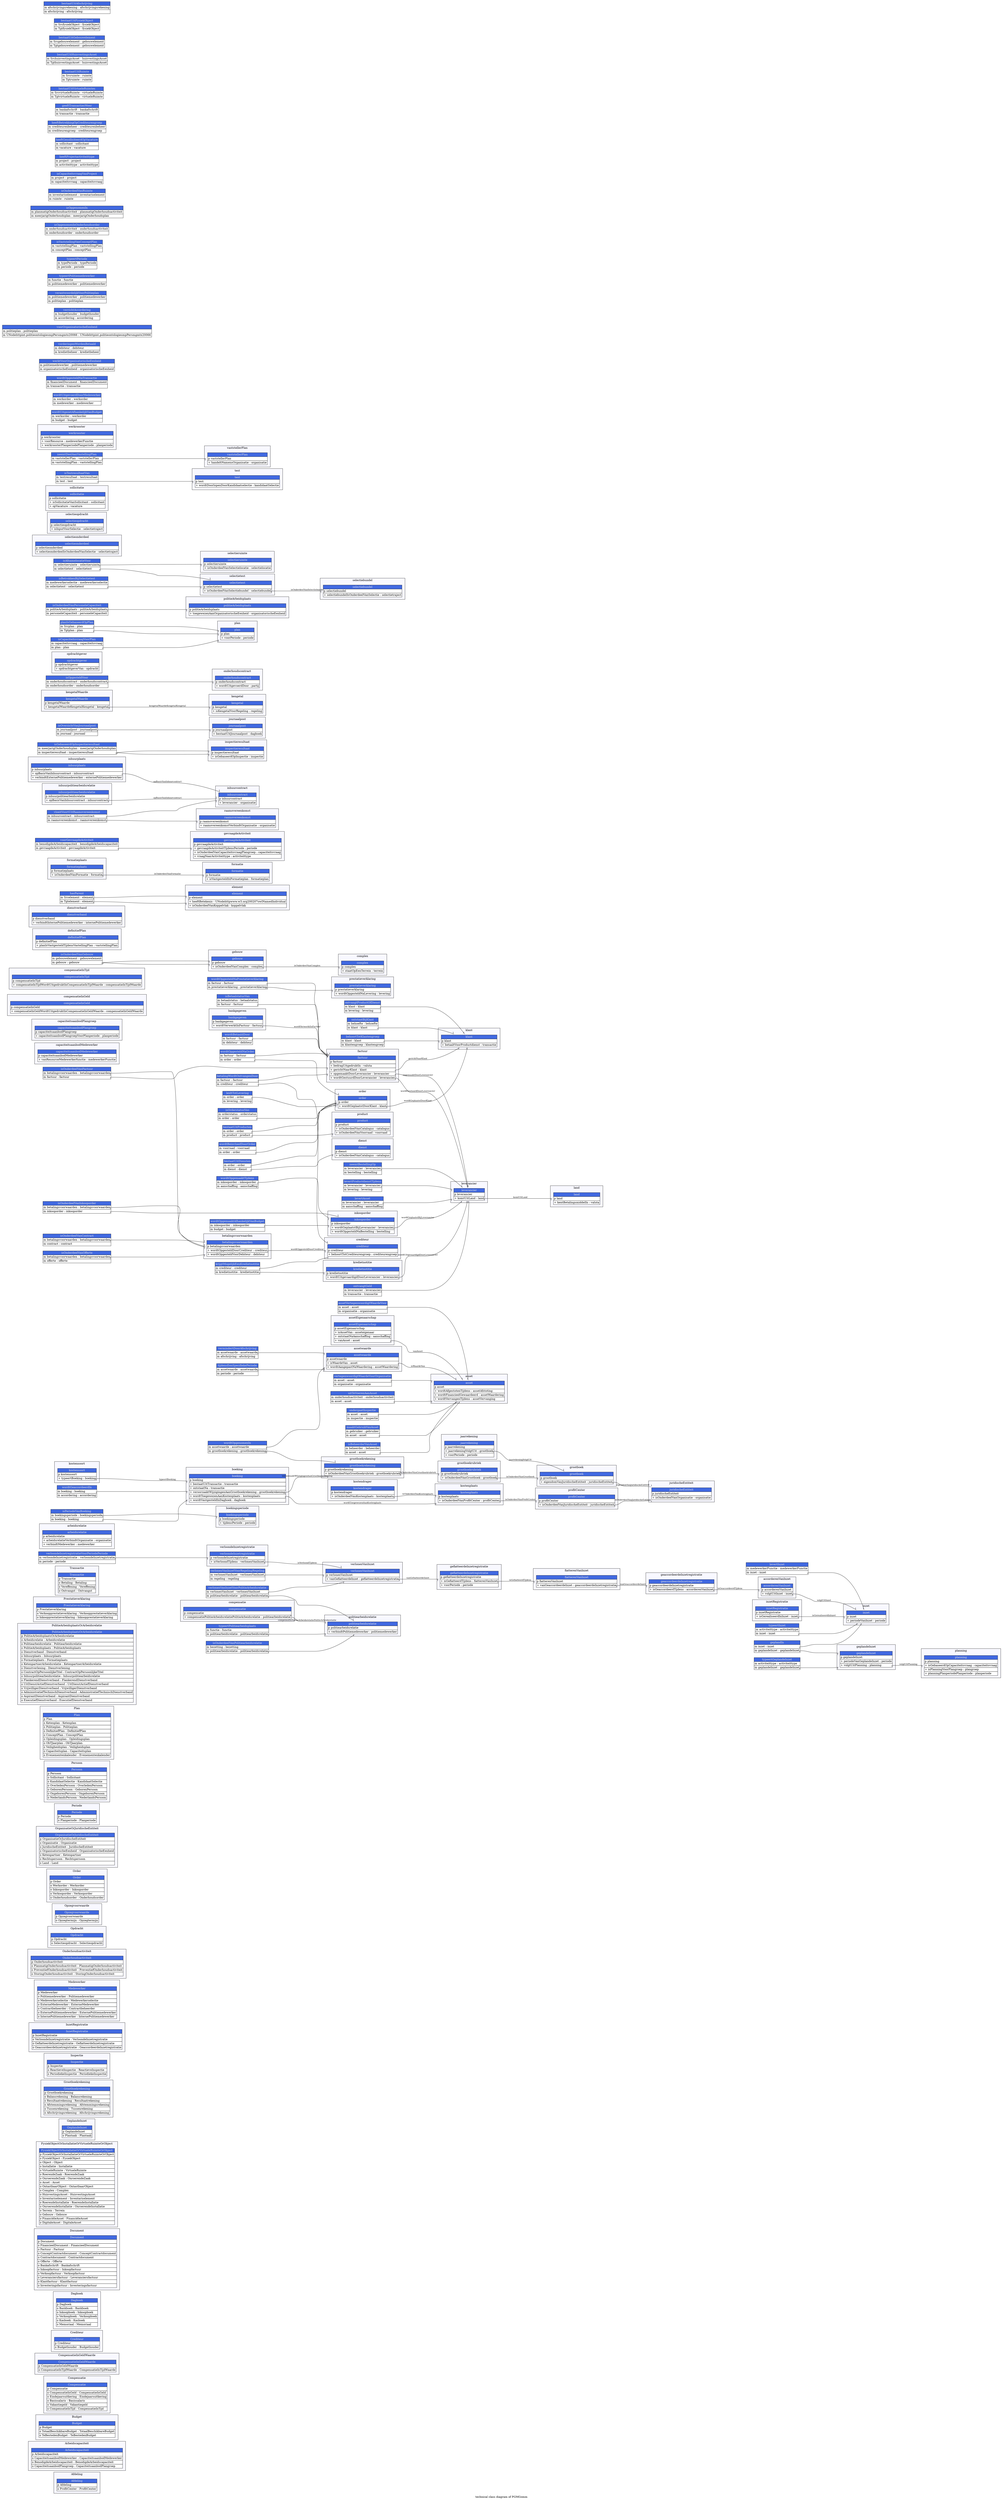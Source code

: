digraph "technical class diagram of PGMGomm" {
	graph [bgcolor=white,
		label="technical class diagram of PGMGomm",
		rankdir=LR
	];
	node [label="\N"];
	edge [fontsize=11,
		minlen=4
	];
	subgraph cluster_Afdeling {
		graph [bgcolor=ghostwhite,
			label=Afdeling
		];
		5174751613515377339	[label=<<TABLE BGCOLOR="white" BORDER="0" CELLBORDER="1" CELLSPACING="0"><TR><TD BGCOLOR="royalblue" COLOR="black"><FONT COLOR="gray90">Afdeling</FONT></TD></TR><TR><TD ALIGN="LEFT" PORT="Afdeling">p Afdeling</TD></TR><TR><TD ALIGN="LEFT" PORT="ProfitCenter">o ProfitCenter : ProfitCenter</TD></TR></TABLE>>,
			shape=plaintext];
	}
	subgraph cluster_Arbeidscapaciteit {
		graph [bgcolor=ghostwhite,
			label=Arbeidscapaciteit
		];
		9138338490251711447	[label=<<TABLE BGCOLOR="white" BORDER="0" CELLBORDER="1" CELLSPACING="0"><TR><TD BGCOLOR="royalblue" COLOR="black"><FONT COLOR="gray90">Arbeidscapaciteit</FONT></TD></TR><TR><TD ALIGN="LEFT" PORT="Arbeidscapaciteit">p Arbeidscapaciteit</TD></TR><TR><TD ALIGN="LEFT" PORT="CapaciteitsaanbodMedewerker">o CapaciteitsaanbodMedewerker : CapaciteitsaanbodMedewerker</TD></TR><TR><TD ALIGN="LEFT" PORT="BenodigdeArbeidscapaciteit">o BenodigdeArbeidscapaciteit : BenodigdeArbeidscapaciteit</TD></TR><TR><TD ALIGN="LEFT" PORT="CapaciteitsaanbodPlangroep">o CapaciteitsaanbodPlangroep : CapaciteitsaanbodPlangroep</TD></TR></TABLE>>,
			shape=plaintext];
	}
	subgraph cluster_Budget {
		graph [bgcolor=ghostwhite,
			label=Budget
		];
		1998149962819267980	[label=<<TABLE BGCOLOR="white" BORDER="0" CELLBORDER="1" CELLSPACING="0"><TR><TD BGCOLOR="royalblue" COLOR="black"><FONT COLOR="gray90">Budget</FONT></TD></TR><TR><TD ALIGN="LEFT" PORT="Budget">p Budget</TD></TR><TR><TD ALIGN="LEFT" PORT="TotaalBeschikbareBudget">o TotaalBeschikbareBudget : TotaalBeschikbareBudget</TD></TR><TR><TD ALIGN="LEFT" PORT="TeBestedenBudget">o TeBestedenBudget : TeBestedenBudget</TD></TR></TABLE>>,
			shape=plaintext];
	}
	subgraph cluster_Compensatie {
		graph [bgcolor=ghostwhite,
			label=Compensatie
		];
		6004105898244904428	[label=<<TABLE BGCOLOR="white" BORDER="0" CELLBORDER="1" CELLSPACING="0"><TR><TD BGCOLOR="royalblue" COLOR="black"><FONT COLOR="gray90">Compensatie</FONT></TD></TR><TR><TD ALIGN="LEFT" PORT="Compensatie">p Compensatie</TD></TR><TR><TD ALIGN="LEFT" PORT="CompensatieInGeld">o CompensatieInGeld : CompensatieInGeld</TD></TR><TR><TD ALIGN="LEFT" PORT="Eindejaarsuitkering">o Eindejaarsuitkering : Eindejaarsuitkering</TD></TR><TR><TD ALIGN="LEFT" PORT="Basissalaris">o Basissalaris : Basissalaris</TD></TR><TR><TD ALIGN="LEFT" PORT="Vakantiegeld">o Vakantiegeld : Vakantiegeld</TD></TR><TR><TD ALIGN="LEFT" PORT="CompensatieInTijd">o CompensatieInTijd : CompensatieInTijd</TD></TR></TABLE>>,
			shape=plaintext];
	}
	subgraph cluster_CompensatieInGeldWaarde {
		graph [bgcolor=ghostwhite,
			label=CompensatieInGeldWaarde
		];
		1035617436153836027	[label=<<TABLE BGCOLOR="white" BORDER="0" CELLBORDER="1" CELLSPACING="0"><TR><TD BGCOLOR="royalblue" COLOR="black"><FONT COLOR="gray90">CompensatieInGeldWaarde</FONT></TD></TR><TR><TD ALIGN="LEFT" PORT="CompensatieInGeldWaarde">p CompensatieInGeldWaarde</TD></TR><TR><TD ALIGN="LEFT" PORT="CompensatieInTijdWaarde">o CompensatieInTijdWaarde : CompensatieInTijdWaarde</TD></TR></TABLE>>,
			shape=plaintext];
	}
	subgraph cluster_Crediteur {
		graph [bgcolor=ghostwhite,
			label=Crediteur
		];
		7410951157549315001	[label=<<TABLE BGCOLOR="white" BORDER="0" CELLBORDER="1" CELLSPACING="0"><TR><TD BGCOLOR="royalblue" COLOR="black"><FONT COLOR="gray90">Crediteur</FONT></TD></TR><TR><TD ALIGN="LEFT" PORT="Crediteur">p Crediteur</TD></TR><TR><TD ALIGN="LEFT" PORT="Budgethouder">o Budgethouder : Budgethouder</TD></TR></TABLE>>,
			shape=plaintext];
	}
	subgraph cluster_Dagboek {
		graph [bgcolor=ghostwhite,
			label=Dagboek
		];
		7147898148521960017	[label=<<TABLE BGCOLOR="white" BORDER="0" CELLBORDER="1" CELLSPACING="0"><TR><TD BGCOLOR="royalblue" COLOR="black"><FONT COLOR="gray90">Dagboek</FONT></TD></TR><TR><TD ALIGN="LEFT" PORT="Dagboek">p Dagboek</TD></TR><TR><TD ALIGN="LEFT" PORT="Bankboek">o Bankboek : Bankboek</TD></TR><TR><TD ALIGN="LEFT" PORT="Inkoopboek">o Inkoopboek : Inkoopboek</TD></TR><TR><TD ALIGN="LEFT" PORT="Verkoopboek">o Verkoopboek : Verkoopboek</TD></TR><TR><TD ALIGN="LEFT" PORT="Kasboek">o Kasboek : Kasboek</TD></TR><TR><TD ALIGN="LEFT" PORT="Memoriaal">o Memoriaal : Memoriaal</TD></TR></TABLE>>,
			shape=plaintext];
	}
	subgraph cluster_Document {
		graph [bgcolor=ghostwhite,
			label=Document
		];
		2960051096170339146	[label=<<TABLE BGCOLOR="white" BORDER="0" CELLBORDER="1" CELLSPACING="0"><TR><TD BGCOLOR="royalblue" COLOR="black"><FONT COLOR="gray90">Document</FONT></TD></TR><TR><TD ALIGN="LEFT" PORT="Document">p Document</TD></TR><TR><TD ALIGN="LEFT" PORT="FinancieelDocument">o FinancieelDocument : FinancieelDocument</TD></TR><TR><TD ALIGN="LEFT" PORT="Factuur">o Factuur : Factuur</TD></TR><TR><TD ALIGN="LEFT" PORT="ConceptContractdocument">o ConceptContractdocument : ConceptContractdocument</TD></TR><TR><TD ALIGN="LEFT" PORT="Contractdocument">o Contractdocument : Contractdocument</TD></TR><TR><TD ALIGN="LEFT" PORT="Offerte">o Offerte : Offerte</TD></TR><TR><TD ALIGN="LEFT" PORT="Bankafschrift">o Bankafschrift : Bankafschrift</TD></TR><TR><TD ALIGN="LEFT" PORT="Inkoopfactuur">o Inkoopfactuur : Inkoopfactuur</TD></TR><TR><TD ALIGN="LEFT" PORT="Verkoopfactuur">o Verkoopfactuur : Verkoopfactuur</TD></TR><TR><TD ALIGN="LEFT" PORT="Leveranciersfactuur">o Leveranciersfactuur : Leveranciersfactuur</TD></TR><TR><TD ALIGN="LEFT" PORT="Klantfactuur">o Klantfactuur : Klantfactuur</TD></TR><TR><TD ALIGN="LEFT" PORT="Investeringsfactuur">o Investeringsfactuur : Investeringsfactuur</TD></TR></TABLE>>,
			shape=plaintext];
	}
	subgraph cluster_FysiekObjectOrInstallatieOrVirtueleRuimteOrObject {
		graph [bgcolor=ghostwhite,
			label=FysiekObjectOrInstallatieOrVirtueleRuimteOrObject
		];
		4781328719817247136	[label=<<TABLE BGCOLOR="white" BORDER="0" CELLBORDER="1" CELLSPACING="0"><TR><TD BGCOLOR="royalblue" COLOR="black"><FONT COLOR="gray90">FysiekObjectOrInstallatieOrVirtueleRuimteOrObject</FONT></TD></TR><TR><TD ALIGN="LEFT" PORT="FysiekObjectOrInstallatieOrVirtueleRuimteOrObject">p FysiekObjectOrInstallatieOrVirtueleRuimteOrObject</TD></TR><TR><TD ALIGN="LEFT" PORT="FysiekObject">o FysiekObject : FysiekObject</TD></TR><TR><TD ALIGN="LEFT" PORT="Object">o Object : Object</TD></TR><TR><TD ALIGN="LEFT" PORT="Installatie">o Installatie : Installatie</TD></TR><TR><TD ALIGN="LEFT" PORT="VirtueleRuimte">o VirtueleRuimte : VirtueleRuimte</TD></TR><TR><TD ALIGN="LEFT" PORT="RoerendeZaak">o RoerendeZaak : RoerendeZaak</TD></TR><TR><TD ALIGN="LEFT" PORT="OnroerendeZaak">o OnroerendeZaak : OnroerendeZaak</TD></TR><TR><TD ALIGN="LEFT" PORT="Asset">o Asset : Asset</TD></TR><TR><TD ALIGN="LEFT" PORT="OntastbaarObject">o OntastbaarObject : OntastbaarObject</TD></TR><TR><TD ALIGN="LEFT" PORT="Complex">o Complex : Complex</TD></TR><TR><TD ALIGN="LEFT" PORT="HuisvestingsAsset">o HuisvestingsAsset : HuisvestingsAsset</TD></TR><TR><TD ALIGN="LEFT" PORT="Inventariselement">o Inventariselement : Inventariselement</TD></TR><TR><TD ALIGN="LEFT" PORT="RoerendeInstallatie">o RoerendeInstallatie : RoerendeInstallatie</TD></TR><TR><TD ALIGN="LEFT" PORT="OnroerendeInstallatie">o OnroerendeInstallatie : OnroerendeInstallatie</TD></TR><TR><TD ALIGN="LEFT" PORT="Terrein">o Terrein : Terrein</TD></TR><TR><TD ALIGN="LEFT" PORT="Gebouw">o Gebouw : Gebouw</TD></TR><TR><TD ALIGN="LEFT" PORT="FinanciëleAsset">o FinanciëleAsset : FinanciëleAsset</TD></TR><TR><TD ALIGN="LEFT" PORT="DigitaleAsset">o DigitaleAsset : DigitaleAsset</TD></TR></TABLE>>,
			shape=plaintext];
	}
	subgraph cluster_GeplandeInzet {
		graph [bgcolor=ghostwhite,
			label=GeplandeInzet
		];
		3577361344818571202	[label=<<TABLE BGCOLOR="white" BORDER="0" CELLBORDER="1" CELLSPACING="0"><TR><TD BGCOLOR="royalblue" COLOR="black"><FONT COLOR="gray90">GeplandeInzet</FONT></TD></TR><TR><TD ALIGN="LEFT" PORT="GeplandeInzet">p GeplandeInzet</TD></TR><TR><TD ALIGN="LEFT" PORT="Plantaak">o Plantaak : Plantaak</TD></TR></TABLE>>,
			shape=plaintext];
	}
	subgraph cluster_Grootboekrekening {
		graph [bgcolor=ghostwhite,
			label=Grootboekrekening
		];
		4952881372148864669	[label=<<TABLE BGCOLOR="white" BORDER="0" CELLBORDER="1" CELLSPACING="0"><TR><TD BGCOLOR="royalblue" COLOR="black"><FONT COLOR="gray90">Grootboekrekening</FONT></TD></TR><TR><TD ALIGN="LEFT" PORT="Grootboekrekening">p Grootboekrekening</TD></TR><TR><TD ALIGN="LEFT" PORT="Balansrekening">o Balansrekening : Balansrekening</TD></TR><TR><TD ALIGN="LEFT" PORT="Resultaatrekening">o Resultaatrekening : Resultaatrekening</TD></TR><TR><TD ALIGN="LEFT" PORT="Afstemmingsrekening">o Afstemmingsrekening : Afstemmingsrekening</TD></TR><TR><TD ALIGN="LEFT" PORT="Tussenrekening">o Tussenrekening : Tussenrekening</TD></TR><TR><TD ALIGN="LEFT" PORT="Afschrijvingsrekening">o Afschrijvingsrekening : Afschrijvingsrekening</TD></TR></TABLE>>,
			shape=plaintext];
	}
	subgraph cluster_Inspectie {
		graph [bgcolor=ghostwhite,
			label=Inspectie
		];
		43463088738679078	[label=<<TABLE BGCOLOR="white" BORDER="0" CELLBORDER="1" CELLSPACING="0"><TR><TD BGCOLOR="royalblue" COLOR="black"><FONT COLOR="gray90">Inspectie</FONT></TD></TR><TR><TD ALIGN="LEFT" PORT="Inspectie">p Inspectie</TD></TR><TR><TD ALIGN="LEFT" PORT="ReactieveInspectie">o ReactieveInspectie : ReactieveInspectie</TD></TR><TR><TD ALIGN="LEFT" PORT="PeriodiekeInspectie">o PeriodiekeInspectie : PeriodiekeInspectie</TD></TR></TABLE>>,
			shape=plaintext];
	}
	subgraph cluster_InzetRegistratie {
		graph [bgcolor=ghostwhite,
			label=InzetRegistratie
		];
		575756829302999486	[label=<<TABLE BGCOLOR="white" BORDER="0" CELLBORDER="1" CELLSPACING="0"><TR><TD BGCOLOR="royalblue" COLOR="black"><FONT COLOR="gray90">InzetRegistratie</FONT></TD></TR><TR><TD ALIGN="LEFT" PORT="InzetRegistratie">p InzetRegistratie</TD></TR><TR><TD ALIGN="LEFT" PORT="VerloondeInzetregistratie">o VerloondeInzetregistratie : VerloondeInzetregistratie</TD></TR><TR><TD ALIGN="LEFT" PORT="GefiatteerdeInzetregistratie">o GefiatteerdeInzetregistratie : GefiatteerdeInzetregistratie</TD></TR><TR><TD ALIGN="LEFT" PORT="GeaccordeerdeInzetregistratie">o GeaccordeerdeInzetregistratie : GeaccordeerdeInzetregistratie</TD></TR></TABLE>>,
			shape=plaintext];
	}
	subgraph cluster_Medewerker {
		graph [bgcolor=ghostwhite,
			label=Medewerker
		];
		212248976911143392	[label=<<TABLE BGCOLOR="white" BORDER="0" CELLBORDER="1" CELLSPACING="0"><TR><TD BGCOLOR="royalblue" COLOR="black"><FONT COLOR="gray90">Medewerker</FONT></TD></TR><TR><TD ALIGN="LEFT" PORT="Medewerker">p Medewerker</TD></TR><TR><TD ALIGN="LEFT" PORT="Politiemedewerker">o Politiemedewerker : Politiemedewerker</TD></TR><TR><TD ALIGN="LEFT" PORT="Medewerkerselectie">o Medewerkerselectie : Medewerkerselectie</TD></TR><TR><TD ALIGN="LEFT" PORT="ExterneMedewerker">o ExterneMedewerker : ExterneMedewerker</TD></TR><TR><TD ALIGN="LEFT" PORT="Contractbeheerder">o Contractbeheerder : Contractbeheerder</TD></TR><TR><TD ALIGN="LEFT" PORT="ExternePolitiemedewerker">o ExternePolitiemedewerker : ExternePolitiemedewerker</TD></TR><TR><TD ALIGN="LEFT" PORT="InternePolitiemedewerker">o InternePolitiemedewerker : InternePolitiemedewerker</TD></TR></TABLE>>,
			shape=plaintext];
	}
	subgraph cluster_Onderhoudsactiviteit {
		graph [bgcolor=ghostwhite,
			label=Onderhoudsactiviteit
		];
		7603319930759335374	[label=<<TABLE BGCOLOR="white" BORDER="0" CELLBORDER="1" CELLSPACING="0"><TR><TD BGCOLOR="royalblue" COLOR="black"><FONT COLOR="gray90">Onderhoudsactiviteit</FONT></TD></TR><TR><TD ALIGN="LEFT" PORT="Onderhoudsactiviteit">p Onderhoudsactiviteit</TD></TR><TR><TD ALIGN="LEFT" PORT="PlanmatigOnderhoudsactiviteit">o PlanmatigOnderhoudsactiviteit : PlanmatigOnderhoudsactiviteit</TD></TR><TR><TD ALIGN="LEFT" PORT="PreventiefOnderhoudsactiviteit">o PreventiefOnderhoudsactiviteit : PreventiefOnderhoudsactiviteit</TD></TR><TR><TD ALIGN="LEFT" PORT="StoringOnderhoudsactiviteit">o StoringOnderhoudsactiviteit : StoringOnderhoudsactiviteit</TD></TR></TABLE>>,
			shape=plaintext];
	}
	subgraph cluster_Opdracht {
		graph [bgcolor=ghostwhite,
			label=Opdracht
		];
		4019561612334506550	[label=<<TABLE BGCOLOR="white" BORDER="0" CELLBORDER="1" CELLSPACING="0"><TR><TD BGCOLOR="royalblue" COLOR="black"><FONT COLOR="gray90">Opdracht</FONT></TD></TR><TR><TD ALIGN="LEFT" PORT="Opdracht">p Opdracht</TD></TR><TR><TD ALIGN="LEFT" PORT="Selectieopdracht">o Selectieopdracht : Selectieopdracht</TD></TR></TABLE>>,
			shape=plaintext];
	}
	subgraph cluster_Opzegvoorwaarde {
		graph [bgcolor=ghostwhite,
			label=Opzegvoorwaarde
		];
		1172448247315393615	[label=<<TABLE BGCOLOR="white" BORDER="0" CELLBORDER="1" CELLSPACING="0"><TR><TD BGCOLOR="royalblue" COLOR="black"><FONT COLOR="gray90">Opzegvoorwaarde</FONT></TD></TR><TR><TD ALIGN="LEFT" PORT="Opzegvoorwaarde">p Opzegvoorwaarde</TD></TR><TR><TD ALIGN="LEFT" PORT="Opzegtermijn">o Opzegtermijn : Opzegtermijn</TD></TR></TABLE>>,
			shape=plaintext];
	}
	subgraph cluster_Order {
		graph [bgcolor=ghostwhite,
			label=Order
		];
		5231716232605413800	[label=<<TABLE BGCOLOR="white" BORDER="0" CELLBORDER="1" CELLSPACING="0"><TR><TD BGCOLOR="royalblue" COLOR="black"><FONT COLOR="gray90">Order</FONT></TD></TR><TR><TD ALIGN="LEFT" PORT="Order">p Order</TD></TR><TR><TD ALIGN="LEFT" PORT="Werkorder">o Werkorder : Werkorder</TD></TR><TR><TD ALIGN="LEFT" PORT="Inkooporder">o Inkooporder : Inkooporder</TD></TR><TR><TD ALIGN="LEFT" PORT="Verkooporder">o Verkooporder : Verkooporder</TD></TR><TR><TD ALIGN="LEFT" PORT="Onderhoudsorder">o Onderhoudsorder : Onderhoudsorder</TD></TR></TABLE>>,
			shape=plaintext];
	}
	subgraph cluster_OrganisatieOrJuridischeEntiteit {
		graph [bgcolor=ghostwhite,
			label=OrganisatieOrJuridischeEntiteit
		];
		6788432238115344419	[label=<<TABLE BGCOLOR="white" BORDER="0" CELLBORDER="1" CELLSPACING="0"><TR><TD BGCOLOR="royalblue" COLOR="black"><FONT COLOR="gray90">OrganisatieOrJuridischeEntiteit</FONT></TD></TR><TR><TD ALIGN="LEFT" PORT="OrganisatieOrJuridischeEntiteit">p OrganisatieOrJuridischeEntiteit</TD></TR><TR><TD ALIGN="LEFT" PORT="Organisatie">o Organisatie : Organisatie</TD></TR><TR><TD ALIGN="LEFT" PORT="JuridischeEntiteit">o JuridischeEntiteit : JuridischeEntiteit</TD></TR><TR><TD ALIGN="LEFT" PORT="OrganisatorischeEenheid">o OrganisatorischeEenheid : OrganisatorischeEenheid</TD></TR><TR><TD ALIGN="LEFT" PORT="Ketenpartner">o Ketenpartner : Ketenpartner</TD></TR><TR><TD ALIGN="LEFT" PORT="Rechtspersoon">o Rechtspersoon : Rechtspersoon</TD></TR><TR><TD ALIGN="LEFT" PORT="Land">o Land : Land</TD></TR></TABLE>>,
			shape=plaintext];
	}
	subgraph cluster_Periode {
		graph [bgcolor=ghostwhite,
			label=Periode
		];
		4864118805526005238	[label=<<TABLE BGCOLOR="white" BORDER="0" CELLBORDER="1" CELLSPACING="0"><TR><TD BGCOLOR="royalblue" COLOR="black"><FONT COLOR="gray90">Periode</FONT></TD></TR><TR><TD ALIGN="LEFT" PORT="Periode">p Periode</TD></TR><TR><TD ALIGN="LEFT" PORT="Planperiode">o Planperiode : Planperiode</TD></TR></TABLE>>,
			shape=plaintext];
	}
	subgraph cluster_Persoon {
		graph [bgcolor=ghostwhite,
			label=Persoon
		];
		1381427198949269766	[label=<<TABLE BGCOLOR="white" BORDER="0" CELLBORDER="1" CELLSPACING="0"><TR><TD BGCOLOR="royalblue" COLOR="black"><FONT COLOR="gray90">Persoon</FONT></TD></TR><TR><TD ALIGN="LEFT" PORT="Persoon">p Persoon</TD></TR><TR><TD ALIGN="LEFT" PORT="Sollicitant">o Sollicitant : Sollicitant</TD></TR><TR><TD ALIGN="LEFT" PORT="KandidaatSelectie">o KandidaatSelectie : KandidaatSelectie</TD></TR><TR><TD ALIGN="LEFT" PORT="OverledenPersoon">o OverledenPersoon : OverledenPersoon</TD></TR><TR><TD ALIGN="LEFT" PORT="GeborenPersoon">o GeborenPersoon : GeborenPersoon</TD></TR><TR><TD ALIGN="LEFT" PORT="OngeborenPersoon">o OngeborenPersoon : OngeborenPersoon</TD></TR><TR><TD ALIGN="LEFT" PORT="NederlandsPersoon">o NederlandsPersoon : NederlandsPersoon</TD></TR></TABLE>>,
			shape=plaintext];
	}
	subgraph cluster_Plan {
		graph [bgcolor=ghostwhite,
			label=Plan
		];
		2374312818010939020	[label=<<TABLE BGCOLOR="white" BORDER="0" CELLBORDER="1" CELLSPACING="0"><TR><TD BGCOLOR="royalblue" COLOR="black"><FONT COLOR="gray90">Plan</FONT></TD></TR><TR><TD ALIGN="LEFT" PORT="Plan">p Plan</TD></TR><TR><TD ALIGN="LEFT" PORT="Ketenplan">o Ketenplan : Ketenplan</TD></TR><TR><TD ALIGN="LEFT" PORT="Politieplan">o Politieplan : Politieplan</TD></TR><TR><TD ALIGN="LEFT" PORT="DefinitiefPlan">o DefinitiefPlan : DefinitiefPlan</TD></TR><TR><TD ALIGN="LEFT" PORT="ConceptPlan">o ConceptPlan : ConceptPlan</TD></TR><TR><TD ALIGN="LEFT" PORT="Opleidingsplan">o Opleidingsplan : Opleidingsplan</TD></TR><TR><TD ALIGN="LEFT" PORT="ObTJaarplan">o ObTJaarplan : ObTJaarplan</TD></TR><TR><TD ALIGN="LEFT" PORT="Veiligheidsplan">o Veiligheidsplan : Veiligheidsplan</TD></TR><TR><TD ALIGN="LEFT" PORT="Capaciteitsplan">o Capaciteitsplan : Capaciteitsplan</TD></TR><TR><TD ALIGN="LEFT" PORT="Evenementenkalender">o Evenementenkalender : Evenementenkalender</TD></TR></TABLE>>,
			shape=plaintext];
	}
	subgraph cluster_PolitieArbeidsplaatsOrArbeidsrelatie {
		graph [bgcolor=ghostwhite,
			label=PolitieArbeidsplaatsOrArbeidsrelatie
		];
		7714120034180051285	[label=<<TABLE BGCOLOR="white" BORDER="0" CELLBORDER="1" CELLSPACING="0"><TR><TD BGCOLOR="royalblue" COLOR="black"><FONT COLOR="gray90">PolitieArbeidsplaatsOrArbeidsrelatie</FONT></TD></TR><TR><TD ALIGN="LEFT" PORT="PolitieArbeidsplaatsOrArbeidsrelatie">p PolitieArbeidsplaatsOrArbeidsrelatie</TD></TR><TR><TD ALIGN="LEFT" PORT="Arbeidsrelatie">o Arbeidsrelatie : Arbeidsrelatie</TD></TR><TR><TD ALIGN="LEFT" PORT="Politiearbeidsrelatie">o Politiearbeidsrelatie : Politiearbeidsrelatie</TD></TR><TR><TD ALIGN="LEFT" PORT="PolitieArbeidsplaats">o PolitieArbeidsplaats : PolitieArbeidsplaats</TD></TR><TR><TD ALIGN="LEFT" PORT="Dienstverband">o Dienstverband : Dienstverband</TD></TR><TR><TD ALIGN="LEFT" PORT="Inhuurplaats">o Inhuurplaats : Inhuurplaats</TD></TR><TR><TD ALIGN="LEFT" PORT="Formatieplaats">o Formatieplaats : Formatieplaats</TD></TR><TR><TD ALIGN="LEFT" PORT="KetenpartnerArbeidsrelatie">o KetenpartnerArbeidsrelatie : KetenpartnerArbeidsrelatie</TD></TR><TR><TD ALIGN="LEFT" PORT="Dienstverlening">o Dienstverlening : Dienstverlening</TD></TR><TR><TD ALIGN="LEFT" PORT="ContractOpPersoonlijkeTitel">o ContractOpPersoonlijkeTitel : ContractOpPersoonlijkeTitel</TD></TR><TR><TD ALIGN="LEFT" PORT="Inhuurpolitiearbeidsrelatie">o Inhuurpolitiearbeidsrelatie : Inhuurpolitiearbeidsrelatie</TD></TR><TR><TD ALIGN="LEFT" PORT="FlankerendDienstverband">o FlankerendDienstverband : FlankerendDienstverband</TD></TR><TR><TD ALIGN="LEFT" PORT="UitDienstActiefDienstverband">o UitDienstActiefDienstverband : UitDienstActiefDienstverband</TD></TR><TR><TD ALIGN="LEFT" PORT="VrijwilligerDienstverband">o VrijwilligerDienstverband : VrijwilligerDienstverband</TD></TR><TR><TD ALIGN="LEFT" PORT="AdministratiefTechnischDienstverband">o AdministratiefTechnischDienstverband : AdministratiefTechnischDienstverband</TD></TR><TR><TD ALIGN="LEFT" PORT="AspirantDienstverband">o AspirantDienstverband : AspirantDienstverband</TD></TR><TR><TD ALIGN="LEFT" PORT="ExecutiefDienstverband">o ExecutiefDienstverband : ExecutiefDienstverband</TD></TR></TABLE>>,
			shape=plaintext];
	}
	subgraph cluster_Prestatieverklaring {
		graph [bgcolor=ghostwhite,
			label=Prestatieverklaring
		];
		1209559092161661688	[label=<<TABLE BGCOLOR="white" BORDER="0" CELLBORDER="1" CELLSPACING="0"><TR><TD BGCOLOR="royalblue" COLOR="black"><FONT COLOR="gray90">Prestatieverklaring</FONT></TD></TR><TR><TD ALIGN="LEFT" PORT="Prestatieverklaring">p Prestatieverklaring</TD></TR><TR><TD ALIGN="LEFT" PORT="Verkoopprestatieverklaring">o Verkoopprestatieverklaring : Verkoopprestatieverklaring</TD></TR><TR><TD ALIGN="LEFT" PORT="Inkoopprestatieverklaring">o Inkoopprestatieverklaring : Inkoopprestatieverklaring</TD></TR></TABLE>>,
			shape=plaintext];
	}
	subgraph cluster_Transactie {
		graph [bgcolor=ghostwhite,
			label=Transactie
		];
		8539931282609781337	[label=<<TABLE BGCOLOR="white" BORDER="0" CELLBORDER="1" CELLSPACING="0"><TR><TD BGCOLOR="royalblue" COLOR="black"><FONT COLOR="gray90">Transactie</FONT></TD></TR><TR><TD ALIGN="LEFT" PORT="Transactie">p Transactie</TD></TR><TR><TD ALIGN="LEFT" PORT="Betaling">o Betaling : Betaling</TD></TR><TR><TD ALIGN="LEFT" PORT="Vereffening">o Vereffening : Vereffening</TD></TR><TR><TD ALIGN="LEFT" PORT="Ontvangst">o Ontvangst : Ontvangst</TD></TR></TABLE>>,
			shape=plaintext];
	}
	subgraph cluster_accorderenVanInzet {
		graph [bgcolor=ghostwhite,
			label=accorderenVanInzet
		];
		8610615287409406816	[label=<<TABLE BGCOLOR="white" BORDER="0" CELLBORDER="1" CELLSPACING="0"><TR><TD BGCOLOR="royalblue" COLOR="black"><FONT COLOR="gray90">accorderenVanInzet</FONT></TD></TR><TR><TD ALIGN="LEFT" PORT="accorderenVanInzet">p accorderenVanInzet</TD></TR><TR><TD ALIGN="LEFT" PORT="volgtUitInzet">+ volgtUitInzet : inzet</TD></TR></TABLE>>,
			shape=plaintext];
	}
	subgraph cluster_arbeidsrelatie {
		graph [bgcolor=ghostwhite,
			label=arbeidsrelatie
		];
		9198909105391390339	[label=<<TABLE BGCOLOR="white" BORDER="0" CELLBORDER="1" CELLSPACING="0"><TR><TD BGCOLOR="royalblue" COLOR="black"><FONT COLOR="gray90">arbeidsrelatie</FONT></TD></TR><TR><TD ALIGN="LEFT" PORT="arbeidsrelatie">p arbeidsrelatie</TD></TR><TR><TD ALIGN="LEFT" PORT="arbeidsrelatieVerbindtOrganisatie">+ arbeidsrelatieVerbindtOrganisatie : organisatie</TD></TR><TR><TD ALIGN="LEFT" PORT="verbindtMedewerker">+ verbindtMedewerker : medewerker</TD></TR></TABLE>>,
			shape=plaintext];
	}
	subgraph cluster_asset {
		graph [bgcolor=ghostwhite,
			label=asset
		];
		6645816189920920800	[label=<<TABLE BGCOLOR="white" BORDER="0" CELLBORDER="1" CELLSPACING="0"><TR><TD BGCOLOR="royalblue" COLOR="black"><FONT COLOR="gray90">asset</FONT></TD></TR><TR><TD ALIGN="LEFT" PORT="asset">p asset</TD></TR><TR><TD ALIGN="LEFT" PORT="wordtAfgestotenTijdens">+ wordtAfgestotenTijdens : assetAfstoting</TD></TR><TR><TD ALIGN="LEFT" PORT="wordtFinancieelGewaardeerd">+ wordtFinancieelGewaardeerd : assetWaardering</TD></TR><TR><TD ALIGN="LEFT" PORT="wordtVervangenTijdens">+ wordtVervangenTijdens : assetVervanging</TD></TR></TABLE>>,
			shape=plaintext];
	}
	subgraph cluster_assetEigenaarschap {
		graph [bgcolor=ghostwhite,
			label=assetEigenaarschap
		];
		6301592787318338882	[label=<<TABLE BGCOLOR="white" BORDER="0" CELLBORDER="1" CELLSPACING="0"><TR><TD BGCOLOR="royalblue" COLOR="black"><FONT COLOR="gray90">assetEigenaarschap</FONT></TD></TR><TR><TD ALIGN="LEFT" PORT="assetEigenaarschap">p assetEigenaarschap</TD></TR><TR><TD ALIGN="LEFT" PORT="isAssetVan">+ isAssetVan : asseteigenaar</TD></TR><TR><TD ALIGN="LEFT" PORT="ontstaatNaAanschaffing">+ ontstaatNaAanschaffing : aanschaffing</TD></TR><TR><TD ALIGN="LEFT" PORT="vanAsset">+ vanAsset : asset</TD></TR></TABLE>>,
			shape=plaintext];
	}
	subgraph cluster_assetwaarde {
		graph [bgcolor=ghostwhite,
			label=assetwaarde
		];
		3088853836304192738	[label=<<TABLE BGCOLOR="white" BORDER="0" CELLBORDER="1" CELLSPACING="0"><TR><TD BGCOLOR="royalblue" COLOR="black"><FONT COLOR="gray90">assetwaarde</FONT></TD></TR><TR><TD ALIGN="LEFT" PORT="assetwaarde">p assetwaarde</TD></TR><TR><TD ALIGN="LEFT" PORT="isWaardeVan">+ isWaardeVan : asset</TD></TR><TR><TD ALIGN="LEFT" PORT="wordtAangepastNaWaardering">+ wordtAangepastNaWaardering : assetWaardering</TD></TR></TABLE>>,
			shape=plaintext];
	}
	subgraph cluster_bankgegeven {
		graph [bgcolor=ghostwhite,
			label=bankgegeven
		];
		2855311599658919921	[label=<<TABLE BGCOLOR="white" BORDER="0" CELLBORDER="1" CELLSPACING="0"><TR><TD BGCOLOR="royalblue" COLOR="black"><FONT COLOR="gray90">bankgegeven</FONT></TD></TR><TR><TD ALIGN="LEFT" PORT="bankgegeven">p bankgegeven</TD></TR><TR><TD ALIGN="LEFT" PORT="wordtVerwerktInFactuur">+ wordtVerwerktInFactuur : factuur</TD></TR></TABLE>>,
			shape=plaintext];
	}
	subgraph cluster_betalingsvoorwaarden {
		graph [bgcolor=ghostwhite,
			label=betalingsvoorwaarden
		];
		8339061690541320022	[label=<<TABLE BGCOLOR="white" BORDER="0" CELLBORDER="1" CELLSPACING="0"><TR><TD BGCOLOR="royalblue" COLOR="black"><FONT COLOR="gray90">betalingsvoorwaarden</FONT></TD></TR><TR><TD ALIGN="LEFT" PORT="betalingsvoorwaarden">p betalingsvoorwaarden</TD></TR><TR><TD ALIGN="LEFT" PORT="wordtOpgesteldDoorCrediteur">+ wordtOpgesteldDoorCrediteur : crediteur</TD></TR><TR><TD ALIGN="LEFT" PORT="wordtOpgesteldVoorDebiteur">+ wordtOpgesteldVoorDebiteur : debiteur</TD></TR></TABLE>>,
			shape=plaintext];
	}
	subgraph cluster_boeking {
		graph [bgcolor=ghostwhite,
			label=boeking
		];
		877232975881666479	[label=<<TABLE BGCOLOR="white" BORDER="0" CELLBORDER="1" CELLSPACING="0"><TR><TD BGCOLOR="royalblue" COLOR="black"><FONT COLOR="gray90">boeking</FONT></TD></TR><TR><TD ALIGN="LEFT" PORT="boeking">p boeking</TD></TR><TR><TD ALIGN="LEFT" PORT="bestaatUitTransactie">+ bestaatUitTransactie : transactie</TD></TR><TR><TD ALIGN="LEFT" PORT="ontstaatNa">+ ontstaatNa : transactie</TD></TR><TR><TD ALIGN="LEFT" PORT="veroorzaaktWijzigingenAanGrootboekrekening">+ veroorzaaktWijzigingenAanGrootboekrekening : grootboekrekening</TD></TR><TR><TD ALIGN="LEFT" PORT="wordtToegewezenAanKostenplaats">+ wordtToegewezenAanKostenplaats : kostenplaats</TD></TR><TR><TD ALIGN="LEFT" PORT="wordtVastgesteldInDagboek">+ wordtVastgesteldInDagboek : dagboek</TD></TR></TABLE>>,
			shape=plaintext];
	}
	subgraph cluster_boekingsperiode {
		graph [bgcolor=ghostwhite,
			label=boekingsperiode
		];
		5096569945500820140	[label=<<TABLE BGCOLOR="white" BORDER="0" CELLBORDER="1" CELLSPACING="0"><TR><TD BGCOLOR="royalblue" COLOR="black"><FONT COLOR="gray90">boekingsperiode</FONT></TD></TR><TR><TD ALIGN="LEFT" PORT="boekingsperiode">p boekingsperiode</TD></TR><TR><TD ALIGN="LEFT" PORT="tijdensPeriode">+ tijdensPeriode : periode</TD></TR></TABLE>>,
			shape=plaintext];
	}
	subgraph cluster_capaciteitsaanbodMedewerker {
		graph [bgcolor=ghostwhite,
			label=capaciteitsaanbodMedewerker
		];
		257660047476646092	[label=<<TABLE BGCOLOR="white" BORDER="0" CELLBORDER="1" CELLSPACING="0"><TR><TD BGCOLOR="royalblue" COLOR="black"><FONT COLOR="gray90">capaciteitsaanbodMedewerker</FONT></TD></TR><TR><TD ALIGN="LEFT" PORT="capaciteitsaanbodMedewerker">p capaciteitsaanbodMedewerker</TD></TR><TR><TD ALIGN="LEFT" PORT="vanResourceMedewerkerfunctie">+ vanResourceMedewerkerfunctie : medewerkerFunctie</TD></TR></TABLE>>,
			shape=plaintext];
	}
	subgraph cluster_capaciteitsaanbodPlangroep {
		graph [bgcolor=ghostwhite,
			label=capaciteitsaanbodPlangroep
		];
		7931835634542092118	[label=<<TABLE BGCOLOR="white" BORDER="0" CELLBORDER="1" CELLSPACING="0"><TR><TD BGCOLOR="royalblue" COLOR="black"><FONT COLOR="gray90">capaciteitsaanbodPlangroep</FONT></TD></TR><TR><TD ALIGN="LEFT" PORT="capaciteitsaanbodPlangroep">p capaciteitsaanbodPlangroep</TD></TR><TR><TD ALIGN="LEFT" PORT="capaciteitsaanbodPlangroepVoorPlanperiode">+ capaciteitsaanbodPlangroepVoorPlanperiode : planperiode</TD></TR></TABLE>>,
			shape=plaintext];
	}
	subgraph cluster_compensatie {
		graph [bgcolor=ghostwhite,
			label=compensatie
		];
		1551153775549810892	[label=<<TABLE BGCOLOR="white" BORDER="0" CELLBORDER="1" CELLSPACING="0"><TR><TD BGCOLOR="royalblue" COLOR="black"><FONT COLOR="gray90">compensatie</FONT></TD></TR><TR><TD ALIGN="LEFT" PORT="compensatie">p compensatie</TD></TR><TR><TD ALIGN="LEFT" PORT="compensatiePolitieArbeidsrelatiePolitieArbeidsrelatie">+ compensatiePolitieArbeidsrelatiePolitieArbeidsrelatie : politiearbeidsrelatie</TD></TR></TABLE>>,
			shape=plaintext];
	}
	subgraph cluster_compensatieInGeld {
		graph [bgcolor=ghostwhite,
			label=compensatieInGeld
		];
		3492344501093689613	[label=<<TABLE BGCOLOR="white" BORDER="0" CELLBORDER="1" CELLSPACING="0"><TR><TD BGCOLOR="royalblue" COLOR="black"><FONT COLOR="gray90">compensatieInGeld</FONT></TD></TR><TR><TD ALIGN="LEFT" PORT="compensatieInGeld">p compensatieInGeld</TD></TR><TR><TD ALIGN="LEFT" PORT="compensatieInGeldWordtUitgedruktInCompensatieInGeldWaarde">+ compensatieInGeldWordtUitgedruktInCompensatieInGeldWaarde : compensatieInGeldWaarde</TD></TR></TABLE>>,
			shape=plaintext];
	}
	subgraph cluster_compensatieInTijd {
		graph [bgcolor=ghostwhite,
			label=compensatieInTijd
		];
		5864599508071836624	[label=<<TABLE BGCOLOR="white" BORDER="0" CELLBORDER="1" CELLSPACING="0"><TR><TD BGCOLOR="royalblue" COLOR="black"><FONT COLOR="gray90">compensatieInTijd</FONT></TD></TR><TR><TD ALIGN="LEFT" PORT="compensatieInTijd">p compensatieInTijd</TD></TR><TR><TD ALIGN="LEFT" PORT="compensatieInTijdWordtUitgedruktInCompensatieInTijdWaarde">+ compensatieInTijdWordtUitgedruktInCompensatieInTijdWaarde : compensatieInTijdWaarde</TD></TR></TABLE>>,
			shape=plaintext];
	}
	subgraph cluster_complex {
		graph [bgcolor=ghostwhite,
			label=complex
		];
		6322393656816779794	[label=<<TABLE BGCOLOR="white" BORDER="0" CELLBORDER="1" CELLSPACING="0"><TR><TD BGCOLOR="royalblue" COLOR="black"><FONT COLOR="gray90">complex</FONT></TD></TR><TR><TD ALIGN="LEFT" PORT="complex">p complex</TD></TR><TR><TD ALIGN="LEFT" PORT="staatOpEenTerrein">+ staatOpEenTerrein : terrein</TD></TR></TABLE>>,
			shape=plaintext];
	}
	subgraph cluster_crediteur {
		graph [bgcolor=ghostwhite,
			label=crediteur
		];
		4966661523417995367	[label=<<TABLE BGCOLOR="white" BORDER="0" CELLBORDER="1" CELLSPACING="0"><TR><TD BGCOLOR="royalblue" COLOR="black"><FONT COLOR="gray90">crediteur</FONT></TD></TR><TR><TD ALIGN="LEFT" PORT="crediteur">p crediteur</TD></TR><TR><TD ALIGN="LEFT" PORT="behoortTotCrediteurengroep">+ behoortTotCrediteurengroep : crediteurengroep</TD></TR></TABLE>>,
			shape=plaintext];
	}
	subgraph cluster_definitiefPlan {
		graph [bgcolor=ghostwhite,
			label=definitiefPlan
		];
		6466988092789949361	[label=<<TABLE BGCOLOR="white" BORDER="0" CELLBORDER="1" CELLSPACING="0"><TR><TD BGCOLOR="royalblue" COLOR="black"><FONT COLOR="gray90">definitiefPlan</FONT></TD></TR><TR><TD ALIGN="LEFT" PORT="definitiefPlan">p definitiefPlan</TD></TR><TR><TD ALIGN="LEFT" PORT="planIsVastgesteldTijdensVastellingPlan">+ planIsVastgesteldTijdensVastellingPlan : vaststellingPlan</TD></TR></TABLE>>,
			shape=plaintext];
	}
	subgraph cluster_dienst {
		graph [bgcolor=ghostwhite,
			label=dienst
		];
		1588029601006387830	[label=<<TABLE BGCOLOR="white" BORDER="0" CELLBORDER="1" CELLSPACING="0"><TR><TD BGCOLOR="royalblue" COLOR="black"><FONT COLOR="gray90">dienst</FONT></TD></TR><TR><TD ALIGN="LEFT" PORT="dienst">p dienst</TD></TR><TR><TD ALIGN="LEFT" PORT="isOnderdeelVanCatalogus">+ isOnderdeelVanCatalogus : catalogus</TD></TR></TABLE>>,
			shape=plaintext];
	}
	subgraph cluster_dienstverband {
		graph [bgcolor=ghostwhite,
			label=dienstverband
		];
		2587135544021711853	[label=<<TABLE BGCOLOR="white" BORDER="0" CELLBORDER="1" CELLSPACING="0"><TR><TD BGCOLOR="royalblue" COLOR="black"><FONT COLOR="gray90">dienstverband</FONT></TD></TR><TR><TD ALIGN="LEFT" PORT="dienstverband">p dienstverband</TD></TR><TR><TD ALIGN="LEFT" PORT="verbindtInternePolitiemedewerker">+ verbindtInternePolitiemedewerker : internePolitiemedewerker</TD></TR></TABLE>>,
			shape=plaintext];
	}
	subgraph cluster_element {
		graph [bgcolor=ghostwhite,
			label=element
		];
		7843349965456911418	[label=<<TABLE BGCOLOR="white" BORDER="0" CELLBORDER="1" CELLSPACING="0"><TR><TD BGCOLOR="royalblue" COLOR="black"><FONT COLOR="gray90">element</FONT></TD></TR><TR><TD ALIGN="LEFT" PORT="element">p element</TD></TR><TR><TD ALIGN="LEFT" PORT="heeftBetekenis">+ heeftBetekenis : UNodehttpwww.w3.org200207owlNamedIndividual</TD></TR><TR><TD ALIGN="LEFT" PORT="isOnderdeelVanKoppelvlak">+ isOnderdeelVanKoppelvlak : koppelvlak</TD></TR></TABLE>>,
			shape=plaintext];
	}
	subgraph cluster_factuur {
		graph [bgcolor=ghostwhite,
			label=factuur
		];
		4237553468579546248	[label=<<TABLE BGCOLOR="white" BORDER="0" CELLBORDER="1" CELLSPACING="0"><TR><TD BGCOLOR="royalblue" COLOR="black"><FONT COLOR="gray90">factuur</FONT></TD></TR><TR><TD ALIGN="LEFT" PORT="factuur">p factuur</TD></TR><TR><TD ALIGN="LEFT" PORT="bedragUitgedruktIn">+ bedragUitgedruktIn : valuta</TD></TR><TR><TD ALIGN="LEFT" PORT="gerichtNaarKlant">+ gerichtNaarKlant : klant</TD></TR><TR><TD ALIGN="LEFT" PORT="opgemaaktDoorLeverancier">+ opgemaaktDoorLeverancier : leverancier</TD></TR><TR><TD ALIGN="LEFT" PORT="wordtGestuurdDoorLeverancier">+ wordtGestuurdDoorLeverancier : leverancier</TD></TR></TABLE>>,
			shape=plaintext];
	}
	subgraph cluster_fiatterenVanInzet {
		graph [bgcolor=ghostwhite,
			label=fiatterenVanInzet
		];
		8658421720037410717	[label=<<TABLE BGCOLOR="white" BORDER="0" CELLBORDER="1" CELLSPACING="0"><TR><TD BGCOLOR="royalblue" COLOR="black"><FONT COLOR="gray90">fiatterenVanInzet</FONT></TD></TR><TR><TD ALIGN="LEFT" PORT="fiatterenVanInzet">p fiatterenVanInzet</TD></TR><TR><TD ALIGN="LEFT" PORT="vanGeaccordeerdeInzet">+ vanGeaccordeerdeInzet : geaccordeerdeInzetregistratie</TD></TR></TABLE>>,
			shape=plaintext];
	}
	subgraph cluster_formatie {
		graph [bgcolor=ghostwhite,
			label=formatie
		];
		5068590173368304386	[label=<<TABLE BGCOLOR="white" BORDER="0" CELLBORDER="1" CELLSPACING="0"><TR><TD BGCOLOR="royalblue" COLOR="black"><FONT COLOR="gray90">formatie</FONT></TD></TR><TR><TD ALIGN="LEFT" PORT="formatie">p formatie</TD></TR><TR><TD ALIGN="LEFT" PORT="isVastgesteldInFormatieplan">+ isVastgesteldInFormatieplan : formatieplan</TD></TR></TABLE>>,
			shape=plaintext];
	}
	subgraph cluster_formatieplaats {
		graph [bgcolor=ghostwhite,
			label=formatieplaats
		];
		4116277672007386937	[label=<<TABLE BGCOLOR="white" BORDER="0" CELLBORDER="1" CELLSPACING="0"><TR><TD BGCOLOR="royalblue" COLOR="black"><FONT COLOR="gray90">formatieplaats</FONT></TD></TR><TR><TD ALIGN="LEFT" PORT="formatieplaats">p formatieplaats</TD></TR><TR><TD ALIGN="LEFT" PORT="isOnderdeelVanFormatie">+ isOnderdeelVanFormatie : formatie</TD></TR></TABLE>>,
			shape=plaintext];
	}
	subgraph cluster_geaccordeerdeInzetregistratie {
		graph [bgcolor=ghostwhite,
			label=geaccordeerdeInzetregistratie
		];
		600860577292250098	[label=<<TABLE BGCOLOR="white" BORDER="0" CELLBORDER="1" CELLSPACING="0"><TR><TD BGCOLOR="royalblue" COLOR="black"><FONT COLOR="gray90">geaccordeerdeInzetregistratie</FONT></TD></TR><TR><TD ALIGN="LEFT" PORT="geaccordeerdeInzetregistratie">p geaccordeerdeInzetregistratie</TD></TR><TR><TD ALIGN="LEFT" PORT="isGeaccordeerdTijdens">+ isGeaccordeerdTijdens : accorderenVanInzet</TD></TR></TABLE>>,
			shape=plaintext];
	}
	subgraph cluster_gebouw {
		graph [bgcolor=ghostwhite,
			label=gebouw
		];
		5498960471739595806	[label=<<TABLE BGCOLOR="white" BORDER="0" CELLBORDER="1" CELLSPACING="0"><TR><TD BGCOLOR="royalblue" COLOR="black"><FONT COLOR="gray90">gebouw</FONT></TD></TR><TR><TD ALIGN="LEFT" PORT="gebouw">p gebouw</TD></TR><TR><TD ALIGN="LEFT" PORT="isOnderdeelVanComplex">+ isOnderdeelVanComplex : complex</TD></TR></TABLE>>,
			shape=plaintext];
	}
	subgraph cluster_gefiatteerdeInzetregistratie {
		graph [bgcolor=ghostwhite,
			label=gefiatteerdeInzetregistratie
		];
		6090299505515114731	[label=<<TABLE BGCOLOR="white" BORDER="0" CELLBORDER="1" CELLSPACING="0"><TR><TD BGCOLOR="royalblue" COLOR="black"><FONT COLOR="gray90">gefiatteerdeInzetregistratie</FONT></TD></TR><TR><TD ALIGN="LEFT" PORT="gefiatteerdeInzetregistratie">p gefiatteerdeInzetregistratie</TD></TR><TR><TD ALIGN="LEFT" PORT="isGefiatteerdTijdens">+ isGefiatteerdTijdens : fiatterenVanInzet</TD></TR><TR><TD ALIGN="LEFT" PORT="voorPeriode">+ voorPeriode : periode</TD></TR></TABLE>>,
			shape=plaintext];
	}
	subgraph cluster_geplandeInzet {
		graph [bgcolor=ghostwhite,
			label=geplandeInzet
		];
		1562993008260835938	[label=<<TABLE BGCOLOR="white" BORDER="0" CELLBORDER="1" CELLSPACING="0"><TR><TD BGCOLOR="royalblue" COLOR="black"><FONT COLOR="gray90">geplandeInzet</FONT></TD></TR><TR><TD ALIGN="LEFT" PORT="geplandeInzet">p geplandeInzet</TD></TR><TR><TD ALIGN="LEFT" PORT="periodeVanGeplandeInzet">+ periodeVanGeplandeInzet : periode</TD></TR><TR><TD ALIGN="LEFT" PORT="volgtUitPlanning">+ volgtUitPlanning : planning</TD></TR></TABLE>>,
			shape=plaintext];
	}
	subgraph cluster_gevraagdeActiviteit {
		graph [bgcolor=ghostwhite,
			label=gevraagdeActiviteit
		];
		3618336590833757142	[label=<<TABLE BGCOLOR="white" BORDER="0" CELLBORDER="1" CELLSPACING="0"><TR><TD BGCOLOR="royalblue" COLOR="black"><FONT COLOR="gray90">gevraagdeActiviteit</FONT></TD></TR><TR><TD ALIGN="LEFT" PORT="gevraagdeActiviteit">p gevraagdeActiviteit</TD></TR><TR><TD ALIGN="LEFT" PORT="gevraagdeActiviteitTijdensPeriode">+ gevraagdeActiviteitTijdensPeriode : periode</TD></TR><TR><TD ALIGN="LEFT" PORT="isOnderdeelVanCapaciteitsvraagPlangroep">+ isOnderdeelVanCapaciteitsvraagPlangroep : capaciteitsvraag</TD></TR><TR><TD ALIGN="LEFT" PORT="vraagNaarActiviteittype">+ vraagNaarActiviteittype : activiteittype</TD></TR></TABLE>>,
			shape=plaintext];
	}
	subgraph cluster_grootboek {
		graph [bgcolor=ghostwhite,
			label=grootboek
		];
		5131594469576759010	[label=<<TABLE BGCOLOR="white" BORDER="0" CELLBORDER="1" CELLSPACING="0"><TR><TD BGCOLOR="royalblue" COLOR="black"><FONT COLOR="gray90">grootboek</FONT></TD></TR><TR><TD ALIGN="LEFT" PORT="grootboek">p grootboek</TD></TR><TR><TD ALIGN="LEFT" PORT="eigendomVanJuridischeEntiteit">+ eigendomVanJuridischeEntiteit : juridischeEntiteit</TD></TR></TABLE>>,
			shape=plaintext];
	}
	subgraph cluster_grootboekrekening {
		graph [bgcolor=ghostwhite,
			label=grootboekrekening
		];
		6224463698465254723	[label=<<TABLE BGCOLOR="white" BORDER="0" CELLBORDER="1" CELLSPACING="0"><TR><TD BGCOLOR="royalblue" COLOR="black"><FONT COLOR="gray90">grootboekrekening</FONT></TD></TR><TR><TD ALIGN="LEFT" PORT="grootboekrekening">p grootboekrekening</TD></TR><TR><TD ALIGN="LEFT" PORT="isOnderdeelVanGrootboekrubriek">+ isOnderdeelVanGrootboekrubriek : grootboekrubriek</TD></TR></TABLE>>,
			shape=plaintext];
	}
	subgraph cluster_grootboekrubriek {
		graph [bgcolor=ghostwhite,
			label=grootboekrubriek
		];
		5442607624267027235	[label=<<TABLE BGCOLOR="white" BORDER="0" CELLBORDER="1" CELLSPACING="0"><TR><TD BGCOLOR="royalblue" COLOR="black"><FONT COLOR="gray90">grootboekrubriek</FONT></TD></TR><TR><TD ALIGN="LEFT" PORT="grootboekrubriek">p grootboekrubriek</TD></TR><TR><TD ALIGN="LEFT" PORT="isOnderdeelVanGrootboek">+ isOnderdeelVanGrootboek : grootboek</TD></TR></TABLE>>,
			shape=plaintext];
	}
	subgraph cluster_inhuurcontract {
		graph [bgcolor=ghostwhite,
			label=inhuurcontract
		];
		3140208319465154776	[label=<<TABLE BGCOLOR="white" BORDER="0" CELLBORDER="1" CELLSPACING="0"><TR><TD BGCOLOR="royalblue" COLOR="black"><FONT COLOR="gray90">inhuurcontract</FONT></TD></TR><TR><TD ALIGN="LEFT" PORT="inhuurcontract">p inhuurcontract</TD></TR><TR><TD ALIGN="LEFT" PORT="leverancier">+ leverancier : organisatie</TD></TR></TABLE>>,
			shape=plaintext];
	}
	subgraph cluster_inhuurplaats {
		graph [bgcolor=ghostwhite,
			label=inhuurplaats
		];
		8845138903421559893	[label=<<TABLE BGCOLOR="white" BORDER="0" CELLBORDER="1" CELLSPACING="0"><TR><TD BGCOLOR="royalblue" COLOR="black"><FONT COLOR="gray90">inhuurplaats</FONT></TD></TR><TR><TD ALIGN="LEFT" PORT="inhuurplaats">p inhuurplaats</TD></TR><TR><TD ALIGN="LEFT" PORT="opBasisVanInhuurcontract">+ opBasisVanInhuurcontract : inhuurcontract</TD></TR><TR><TD ALIGN="LEFT" PORT="verbindtExternePolitiemedewerker">+ verbindtExternePolitiemedewerker : externePolitiemedewerker</TD></TR></TABLE>>,
			shape=plaintext];
	}
	subgraph cluster_inhuurpolitiearbeidsrelatie {
		graph [bgcolor=ghostwhite,
			label=inhuurpolitiearbeidsrelatie
		];
		1009461486473991033	[label=<<TABLE BGCOLOR="white" BORDER="0" CELLBORDER="1" CELLSPACING="0"><TR><TD BGCOLOR="royalblue" COLOR="black"><FONT COLOR="gray90">inhuurpolitiearbeidsrelatie</FONT></TD></TR><TR><TD ALIGN="LEFT" PORT="inhuurpolitiearbeidsrelatie">p inhuurpolitiearbeidsrelatie</TD></TR><TR><TD ALIGN="LEFT" PORT="opBasisVanInhuurcontract">+ opBasisVanInhuurcontract : inhuurcontract</TD></TR></TABLE>>,
			shape=plaintext];
	}
	subgraph cluster_inkooporder {
		graph [bgcolor=ghostwhite,
			label=inkooporder
		];
		7934632709034662472	[label=<<TABLE BGCOLOR="white" BORDER="0" CELLBORDER="1" CELLSPACING="0"><TR><TD BGCOLOR="royalblue" COLOR="black"><FONT COLOR="gray90">inkooporder</FONT></TD></TR><TR><TD ALIGN="LEFT" PORT="inkooporder">p inkooporder</TD></TR><TR><TD ALIGN="LEFT" PORT="wordtGeplaatstBijLeverancier">+ wordtGeplaatstBijLeverancier : leverancier</TD></TR><TR><TD ALIGN="LEFT" PORT="wordtOpgesteldNaBestelling">+ wordtOpgesteldNaBestelling : bestelling</TD></TR></TABLE>>,
			shape=plaintext];
	}
	subgraph cluster_inspectieresultaat {
		graph [bgcolor=ghostwhite,
			label=inspectieresultaat
		];
		7302872109364028442	[label=<<TABLE BGCOLOR="white" BORDER="0" CELLBORDER="1" CELLSPACING="0"><TR><TD BGCOLOR="royalblue" COLOR="black"><FONT COLOR="gray90">inspectieresultaat</FONT></TD></TR><TR><TD ALIGN="LEFT" PORT="inspectieresultaat">p inspectieresultaat</TD></TR><TR><TD ALIGN="LEFT" PORT="isGebaseerdOpInspectie">+ isGebaseerdOpInspectie : inspectie</TD></TR></TABLE>>,
			shape=plaintext];
	}
	subgraph cluster_inzet {
		graph [bgcolor=ghostwhite,
			label=inzet
		];
		52113942492374358	[label=<<TABLE BGCOLOR="white" BORDER="0" CELLBORDER="1" CELLSPACING="0"><TR><TD BGCOLOR="royalblue" COLOR="black"><FONT COLOR="gray90">inzet</FONT></TD></TR><TR><TD ALIGN="LEFT" PORT="inzet">p inzet</TD></TR><TR><TD ALIGN="LEFT" PORT="periodeVanInzet">+ periodeVanInzet : periode</TD></TR></TABLE>>,
			shape=plaintext];
	}
	subgraph cluster_inzetRegistratie {
		graph [bgcolor=ghostwhite,
			label=inzetRegistratie
		];
		5514191097889778146	[label=<<TABLE BGCOLOR="white" BORDER="0" CELLBORDER="1" CELLSPACING="0"><TR><TD BGCOLOR="royalblue" COLOR="black"><FONT COLOR="gray90">inzetRegistratie</FONT></TD></TR><TR><TD ALIGN="LEFT" PORT="inzetRegistratie">p inzetRegistratie</TD></TR><TR><TD ALIGN="LEFT" PORT="isGerealiseerdInInzet">+ isGerealiseerdInInzet : inzet</TD></TR></TABLE>>,
			shape=plaintext];
	}
	subgraph cluster_jaarrekening {
		graph [bgcolor=ghostwhite,
			label=jaarrekening
		];
		7525152376458287230	[label=<<TABLE BGCOLOR="white" BORDER="0" CELLBORDER="1" CELLSPACING="0"><TR><TD BGCOLOR="royalblue" COLOR="black"><FONT COLOR="gray90">jaarrekening</FONT></TD></TR><TR><TD ALIGN="LEFT" PORT="jaarrekening">p jaarrekening</TD></TR><TR><TD ALIGN="LEFT" PORT="jaarrekeningVolgtUit">+ jaarrekeningVolgtUit : grootboek</TD></TR><TR><TD ALIGN="LEFT" PORT="voorPeriode">+ voorPeriode : periode</TD></TR></TABLE>>,
			shape=plaintext];
	}
	subgraph cluster_journaalpost {
		graph [bgcolor=ghostwhite,
			label=journaalpost
		];
		4788309928383270779	[label=<<TABLE BGCOLOR="white" BORDER="0" CELLBORDER="1" CELLSPACING="0"><TR><TD BGCOLOR="royalblue" COLOR="black"><FONT COLOR="gray90">journaalpost</FONT></TD></TR><TR><TD ALIGN="LEFT" PORT="journaalpost">p journaalpost</TD></TR><TR><TD ALIGN="LEFT" PORT="bestaatUitJournaalpost">+ bestaatUitJournaalpost : dagboek</TD></TR></TABLE>>,
			shape=plaintext];
	}
	subgraph cluster_juridischeEntiteit {
		graph [bgcolor=ghostwhite,
			label=juridischeEntiteit
		];
		5217295029050924497	[label=<<TABLE BGCOLOR="white" BORDER="0" CELLBORDER="1" CELLSPACING="0"><TR><TD BGCOLOR="royalblue" COLOR="black"><FONT COLOR="gray90">juridischeEntiteit</FONT></TD></TR><TR><TD ALIGN="LEFT" PORT="juridischeEntiteit">p juridischeEntiteit</TD></TR><TR><TD ALIGN="LEFT" PORT="isOnderdeelVanOrganisatie">+ isOnderdeelVanOrganisatie : organisatie</TD></TR></TABLE>>,
			shape=plaintext];
	}
	subgraph cluster_kengetal {
		graph [bgcolor=ghostwhite,
			label=kengetal
		];
		3656499428293940132	[label=<<TABLE BGCOLOR="white" BORDER="0" CELLBORDER="1" CELLSPACING="0"><TR><TD BGCOLOR="royalblue" COLOR="black"><FONT COLOR="gray90">kengetal</FONT></TD></TR><TR><TD ALIGN="LEFT" PORT="kengetal">p kengetal</TD></TR><TR><TD ALIGN="LEFT" PORT="isKengetalVoorRegeling">+ isKengetalVoorRegeling : regeling</TD></TR></TABLE>>,
			shape=plaintext];
	}
	subgraph cluster_kengetalWaarde {
		graph [bgcolor=ghostwhite,
			label=kengetalWaarde
		];
		9037703330798919650	[label=<<TABLE BGCOLOR="white" BORDER="0" CELLBORDER="1" CELLSPACING="0"><TR><TD BGCOLOR="royalblue" COLOR="black"><FONT COLOR="gray90">kengetalWaarde</FONT></TD></TR><TR><TD ALIGN="LEFT" PORT="kengetalWaarde">p kengetalWaarde</TD></TR><TR><TD ALIGN="LEFT" PORT="kengetalWaardeKengetalKengetal">+ kengetalWaardeKengetalKengetal : kengetal</TD></TR></TABLE>>,
			shape=plaintext];
	}
	subgraph cluster_klant {
		graph [bgcolor=ghostwhite,
			label=klant
		];
		2845608977266240624	[label=<<TABLE BGCOLOR="white" BORDER="0" CELLBORDER="1" CELLSPACING="0"><TR><TD BGCOLOR="royalblue" COLOR="black"><FONT COLOR="gray90">klant</FONT></TD></TR><TR><TD ALIGN="LEFT" PORT="klant">p klant</TD></TR><TR><TD ALIGN="LEFT" PORT="betaaltVoorProductdienst">+ betaaltVoorProductdienst : transactie</TD></TR></TABLE>>,
			shape=plaintext];
	}
	subgraph cluster_kostendrager {
		graph [bgcolor=ghostwhite,
			label=kostendrager
		];
		4669995281694132044	[label=<<TABLE BGCOLOR="white" BORDER="0" CELLBORDER="1" CELLSPACING="0"><TR><TD BGCOLOR="royalblue" COLOR="black"><FONT COLOR="gray90">kostendrager</FONT></TD></TR><TR><TD ALIGN="LEFT" PORT="kostendrager">p kostendrager</TD></TR><TR><TD ALIGN="LEFT" PORT="isOnderdeelVanKostenplaats">+ isOnderdeelVanKostenplaats : kostenplaats</TD></TR></TABLE>>,
			shape=plaintext];
	}
	subgraph cluster_kostenplaats {
		graph [bgcolor=ghostwhite,
			label=kostenplaats
		];
		1566458345516286042	[label=<<TABLE BGCOLOR="white" BORDER="0" CELLBORDER="1" CELLSPACING="0"><TR><TD BGCOLOR="royalblue" COLOR="black"><FONT COLOR="gray90">kostenplaats</FONT></TD></TR><TR><TD ALIGN="LEFT" PORT="kostenplaats">p kostenplaats</TD></TR><TR><TD ALIGN="LEFT" PORT="isOnderdeelVanProfitCenter">+ isOnderdeelVanProfitCenter : profitCenter</TD></TR></TABLE>>,
			shape=plaintext];
	}
	subgraph cluster_kostensoort {
		graph [bgcolor=ghostwhite,
			label=kostensoort
		];
		3678896127391911001	[label=<<TABLE BGCOLOR="white" BORDER="0" CELLBORDER="1" CELLSPACING="0"><TR><TD BGCOLOR="royalblue" COLOR="black"><FONT COLOR="gray90">kostensoort</FONT></TD></TR><TR><TD ALIGN="LEFT" PORT="kostensoort">p kostensoort</TD></TR><TR><TD ALIGN="LEFT" PORT="typeertBoeking">+ typeertBoeking : boeking</TD></TR></TABLE>>,
			shape=plaintext];
	}
	subgraph cluster_kredietnotitie {
		graph [bgcolor=ghostwhite,
			label=kredietnotitie
		];
		2989664015570666575	[label=<<TABLE BGCOLOR="white" BORDER="0" CELLBORDER="1" CELLSPACING="0"><TR><TD BGCOLOR="royalblue" COLOR="black"><FONT COLOR="gray90">kredietnotitie</FONT></TD></TR><TR><TD ALIGN="LEFT" PORT="kredietnotitie">p kredietnotitie</TD></TR><TR><TD ALIGN="LEFT" PORT="wordtUitgevaardigdDoorLeverancier">+ wordtUitgevaardigdDoorLeverancier : leverancier</TD></TR></TABLE>>,
			shape=plaintext];
	}
	subgraph cluster_land {
		graph [bgcolor=ghostwhite,
			label=land
		];
		3341622463892732918	[label=<<TABLE BGCOLOR="white" BORDER="0" CELLBORDER="1" CELLSPACING="0"><TR><TD BGCOLOR="royalblue" COLOR="black"><FONT COLOR="gray90">land</FONT></TD></TR><TR><TD ALIGN="LEFT" PORT="land">p land</TD></TR><TR><TD ALIGN="LEFT" PORT="kentBetalingsmiddelIn">+ kentBetalingsmiddelIn : valuta</TD></TR></TABLE>>,
			shape=plaintext];
	}
	subgraph cluster_leverancier {
		graph [bgcolor=ghostwhite,
			label=leverancier
		];
		8935538820681692302	[label=<<TABLE BGCOLOR="white" BORDER="0" CELLBORDER="1" CELLSPACING="0"><TR><TD BGCOLOR="royalblue" COLOR="black"><FONT COLOR="gray90">leverancier</FONT></TD></TR><TR><TD ALIGN="LEFT" PORT="leverancier">p leverancier</TD></TR><TR><TD ALIGN="LEFT" PORT="komtUitLand">+ komtUitLand : land</TD></TR></TABLE>>,
			shape=plaintext];
	}
	subgraph cluster_onderhoudscontract {
		graph [bgcolor=ghostwhite,
			label=onderhoudscontract
		];
		373075190964267830	[label=<<TABLE BGCOLOR="white" BORDER="0" CELLBORDER="1" CELLSPACING="0"><TR><TD BGCOLOR="royalblue" COLOR="black"><FONT COLOR="gray90">onderhoudscontract</FONT></TD></TR><TR><TD ALIGN="LEFT" PORT="onderhoudscontract">p onderhoudscontract</TD></TR><TR><TD ALIGN="LEFT" PORT="wordtUitgevoerdDoor">+ wordtUitgevoerdDoor : partij</TD></TR></TABLE>>,
			shape=plaintext];
	}
	subgraph cluster_opdrachtgever {
		graph [bgcolor=ghostwhite,
			label=opdrachtgever
		];
		4256458690619457586	[label=<<TABLE BGCOLOR="white" BORDER="0" CELLBORDER="1" CELLSPACING="0"><TR><TD BGCOLOR="royalblue" COLOR="black"><FONT COLOR="gray90">opdrachtgever</FONT></TD></TR><TR><TD ALIGN="LEFT" PORT="opdrachtgever">p opdrachtgever</TD></TR><TR><TD ALIGN="LEFT" PORT="opdrachtgeverVan">+ opdrachtgeverVan : opdracht</TD></TR></TABLE>>,
			shape=plaintext];
	}
	subgraph cluster_order {
		graph [bgcolor=ghostwhite,
			label=order
		];
		2165326685244145032	[label=<<TABLE BGCOLOR="white" BORDER="0" CELLBORDER="1" CELLSPACING="0"><TR><TD BGCOLOR="royalblue" COLOR="black"><FONT COLOR="gray90">order</FONT></TD></TR><TR><TD ALIGN="LEFT" PORT="order">p order</TD></TR><TR><TD ALIGN="LEFT" PORT="wordtGeplaatstDoorKlant">+ wordtGeplaatstDoorKlant : klant</TD></TR></TABLE>>,
			shape=plaintext];
	}
	subgraph cluster_plan {
		graph [bgcolor=ghostwhite,
			label=plan
		];
		1031641992131423980	[label=<<TABLE BGCOLOR="white" BORDER="0" CELLBORDER="1" CELLSPACING="0"><TR><TD BGCOLOR="royalblue" COLOR="black"><FONT COLOR="gray90">plan</FONT></TD></TR><TR><TD ALIGN="LEFT" PORT="plan">p plan</TD></TR><TR><TD ALIGN="LEFT" PORT="voorPeriode">+ voorPeriode : periode</TD></TR></TABLE>>,
			shape=plaintext];
	}
	subgraph cluster_planning {
		graph [bgcolor=ghostwhite,
			label=planning
		];
		269227442519276558	[label=<<TABLE BGCOLOR="white" BORDER="0" CELLBORDER="1" CELLSPACING="0"><TR><TD BGCOLOR="royalblue" COLOR="black"><FONT COLOR="gray90">planning</FONT></TD></TR><TR><TD ALIGN="LEFT" PORT="planning">p planning</TD></TR><TR><TD ALIGN="LEFT" PORT="isGebaseerdOpCapaciteitsvraag">+ isGebaseerdOpCapaciteitsvraag : capaciteitsvraag</TD></TR><TR><TD ALIGN="LEFT" PORT="isPlanningVoorPlangroep">+ isPlanningVoorPlangroep : plangroep</TD></TR><TR><TD ALIGN="LEFT" PORT="planningPlanperiodePlanperiode">+ planningPlanperiodePlanperiode : planperiode</TD></TR></TABLE>>,
			shape=plaintext];
	}
	subgraph cluster_politieArbeidsplaats {
		graph [bgcolor=ghostwhite,
			label=politieArbeidsplaats
		];
		4161790597902745708	[label=<<TABLE BGCOLOR="white" BORDER="0" CELLBORDER="1" CELLSPACING="0"><TR><TD BGCOLOR="royalblue" COLOR="black"><FONT COLOR="gray90">politieArbeidsplaats</FONT></TD></TR><TR><TD ALIGN="LEFT" PORT="politieArbeidsplaats">p politieArbeidsplaats</TD></TR><TR><TD ALIGN="LEFT" PORT="toegewezenAanOrganisatorischeEenheid">+ toegewezenAanOrganisatorischeEenheid : organisatorischeEenheid</TD></TR></TABLE>>,
			shape=plaintext];
	}
	subgraph cluster_politiearbeidsrelatie {
		graph [bgcolor=ghostwhite,
			label=politiearbeidsrelatie
		];
		4424002483962712144	[label=<<TABLE BGCOLOR="white" BORDER="0" CELLBORDER="1" CELLSPACING="0"><TR><TD BGCOLOR="royalblue" COLOR="black"><FONT COLOR="gray90">politiearbeidsrelatie</FONT></TD></TR><TR><TD ALIGN="LEFT" PORT="politiearbeidsrelatie">p politiearbeidsrelatie</TD></TR><TR><TD ALIGN="LEFT" PORT="verbindtPolitiemedewerker">+ verbindtPolitiemedewerker : politiemedewerker</TD></TR></TABLE>>,
			shape=plaintext];
	}
	subgraph cluster_prestatieverklaring {
		graph [bgcolor=ghostwhite,
			label=prestatieverklaring
		];
		6083335391382146600	[label=<<TABLE BGCOLOR="white" BORDER="0" CELLBORDER="1" CELLSPACING="0"><TR><TD BGCOLOR="royalblue" COLOR="black"><FONT COLOR="gray90">prestatieverklaring</FONT></TD></TR><TR><TD ALIGN="LEFT" PORT="prestatieverklaring">p prestatieverklaring</TD></TR><TR><TD ALIGN="LEFT" PORT="wordtOpgesteldNaLevering">+ wordtOpgesteldNaLevering : levering</TD></TR></TABLE>>,
			shape=plaintext];
	}
	subgraph cluster_product {
		graph [bgcolor=ghostwhite,
			label=product
		];
		1713040349896106303	[label=<<TABLE BGCOLOR="white" BORDER="0" CELLBORDER="1" CELLSPACING="0"><TR><TD BGCOLOR="royalblue" COLOR="black"><FONT COLOR="gray90">product</FONT></TD></TR><TR><TD ALIGN="LEFT" PORT="product">p product</TD></TR><TR><TD ALIGN="LEFT" PORT="isOnderdeelVanCatalogus">+ isOnderdeelVanCatalogus : catalogus</TD></TR><TR><TD ALIGN="LEFT" PORT="isOnderdeelVanVoorraad">+ isOnderdeelVanVoorraad : voorraad</TD></TR></TABLE>>,
			shape=plaintext];
	}
	subgraph cluster_profitCenter {
		graph [bgcolor=ghostwhite,
			label=profitCenter
		];
		5094650748186875520	[label=<<TABLE BGCOLOR="white" BORDER="0" CELLBORDER="1" CELLSPACING="0"><TR><TD BGCOLOR="royalblue" COLOR="black"><FONT COLOR="gray90">profitCenter</FONT></TD></TR><TR><TD ALIGN="LEFT" PORT="profitCenter">p profitCenter</TD></TR><TR><TD ALIGN="LEFT" PORT="isOnderdeelVanJuridischeEntiteit">+ isOnderdeelVanJuridischeEntiteit : juridischeEntiteit</TD></TR></TABLE>>,
			shape=plaintext];
	}
	subgraph cluster_raamovereenkomst {
		graph [bgcolor=ghostwhite,
			label=raamovereenkomst
		];
		2922948800204887952	[label=<<TABLE BGCOLOR="white" BORDER="0" CELLBORDER="1" CELLSPACING="0"><TR><TD BGCOLOR="royalblue" COLOR="black"><FONT COLOR="gray90">raamovereenkomst</FONT></TD></TR><TR><TD ALIGN="LEFT" PORT="raamovereenkomst">p raamovereenkomst</TD></TR><TR><TD ALIGN="LEFT" PORT="raamovereenkomstVerbindtOrganisatie">+ raamovereenkomstVerbindtOrganisatie : organisatie</TD></TR></TABLE>>,
			shape=plaintext];
	}
	subgraph cluster_selectiebundel {
		graph [bgcolor=ghostwhite,
			label=selectiebundel
		];
		8717254111003771249	[label=<<TABLE BGCOLOR="white" BORDER="0" CELLBORDER="1" CELLSPACING="0"><TR><TD BGCOLOR="royalblue" COLOR="black"><FONT COLOR="gray90">selectiebundel</FONT></TD></TR><TR><TD ALIGN="LEFT" PORT="selectiebundel">p selectiebundel</TD></TR><TR><TD ALIGN="LEFT" PORT="selectiebundelIsOnderdeelVanSelectie">+ selectiebundelIsOnderdeelVanSelectie : selectietraject</TD></TR></TABLE>>,
			shape=plaintext];
	}
	subgraph cluster_selectieonderdeel {
		graph [bgcolor=ghostwhite,
			label=selectieonderdeel
		];
		1551222361593423564	[label=<<TABLE BGCOLOR="white" BORDER="0" CELLBORDER="1" CELLSPACING="0"><TR><TD BGCOLOR="royalblue" COLOR="black"><FONT COLOR="gray90">selectieonderdeel</FONT></TD></TR><TR><TD ALIGN="LEFT" PORT="selectieonderdeel">p selectieonderdeel</TD></TR><TR><TD ALIGN="LEFT" PORT="selectieonderdeelIsOnderdeelVanSelectie">+ selectieonderdeelIsOnderdeelVanSelectie : selectietraject</TD></TR></TABLE>>,
			shape=plaintext];
	}
	subgraph cluster_selectieopdracht {
		graph [bgcolor=ghostwhite,
			label=selectieopdracht
		];
		2845655473242603180	[label=<<TABLE BGCOLOR="white" BORDER="0" CELLBORDER="1" CELLSPACING="0"><TR><TD BGCOLOR="royalblue" COLOR="black"><FONT COLOR="gray90">selectieopdracht</FONT></TD></TR><TR><TD ALIGN="LEFT" PORT="selectieopdracht">p selectieopdracht</TD></TR><TR><TD ALIGN="LEFT" PORT="isInputVoorSelectie">+ isInputVoorSelectie : selectietraject</TD></TR></TABLE>>,
			shape=plaintext];
	}
	subgraph cluster_selectieruimte {
		graph [bgcolor=ghostwhite,
			label=selectieruimte
		];
		4991337370624909031	[label=<<TABLE BGCOLOR="white" BORDER="0" CELLBORDER="1" CELLSPACING="0"><TR><TD BGCOLOR="royalblue" COLOR="black"><FONT COLOR="gray90">selectieruimte</FONT></TD></TR><TR><TD ALIGN="LEFT" PORT="selectieruimte">p selectieruimte</TD></TR><TR><TD ALIGN="LEFT" PORT="isOnderdeelVanSelectielocatie">+ isOnderdeelVanSelectielocatie : selectielocatie</TD></TR></TABLE>>,
			shape=plaintext];
	}
	subgraph cluster_selectietest {
		graph [bgcolor=ghostwhite,
			label=selectietest
		];
		5237022140292706085	[label=<<TABLE BGCOLOR="white" BORDER="0" CELLBORDER="1" CELLSPACING="0"><TR><TD BGCOLOR="royalblue" COLOR="black"><FONT COLOR="gray90">selectietest</FONT></TD></TR><TR><TD ALIGN="LEFT" PORT="selectietest">p selectietest</TD></TR><TR><TD ALIGN="LEFT" PORT="isOnderdeelVanSelectiebundel">+ isOnderdeelVanSelectiebundel : selectiebundel</TD></TR></TABLE>>,
			shape=plaintext];
	}
	subgraph cluster_sollicitatie {
		graph [bgcolor=ghostwhite,
			label=sollicitatie
		];
		8331450580429289025	[label=<<TABLE BGCOLOR="white" BORDER="0" CELLBORDER="1" CELLSPACING="0"><TR><TD BGCOLOR="royalblue" COLOR="black"><FONT COLOR="gray90">sollicitatie</FONT></TD></TR><TR><TD ALIGN="LEFT" PORT="sollicitatie">p sollicitatie</TD></TR><TR><TD ALIGN="LEFT" PORT="isSollicitatieVanSollicitant">+ isSollicitatieVanSollicitant : sollicitant</TD></TR><TR><TD ALIGN="LEFT" PORT="opVacature">+ opVacature : vacature</TD></TR></TABLE>>,
			shape=plaintext];
	}
	subgraph cluster_test {
		graph [bgcolor=ghostwhite,
			label=test
		];
		1586490907026254189	[label=<<TABLE BGCOLOR="white" BORDER="0" CELLBORDER="1" CELLSPACING="0"><TR><TD BGCOLOR="royalblue" COLOR="black"><FONT COLOR="gray90">test</FONT></TD></TR><TR><TD ALIGN="LEFT" PORT="test">p test</TD></TR><TR><TD ALIGN="LEFT" PORT="wordtDoorlopenDoorKandidaatselectie">+ wordtDoorlopenDoorKandidaatselectie : kandidaatSelectie</TD></TR></TABLE>>,
			shape=plaintext];
	}
	subgraph cluster_vaststellerPlan {
		graph [bgcolor=ghostwhite,
			label=vaststellerPlan
		];
		8305928198121836854	[label=<<TABLE BGCOLOR="white" BORDER="0" CELLBORDER="1" CELLSPACING="0"><TR><TD BGCOLOR="royalblue" COLOR="black"><FONT COLOR="gray90">vaststellerPlan</FONT></TD></TR><TR><TD ALIGN="LEFT" PORT="vaststellerPlan">p vaststellerPlan</TD></TR><TR><TD ALIGN="LEFT" PORT="handeltNamensOrganisatie">+ handeltNamensOrganisatie : organisatie</TD></TR></TABLE>>,
			shape=plaintext];
	}
	subgraph cluster_verlonenVanInzet {
		graph [bgcolor=ghostwhite,
			label=verlonenVanInzet
		];
		7992728213395202741	[label=<<TABLE BGCOLOR="white" BORDER="0" CELLBORDER="1" CELLSPACING="0"><TR><TD BGCOLOR="royalblue" COLOR="black"><FONT COLOR="gray90">verlonenVanInzet</FONT></TD></TR><TR><TD ALIGN="LEFT" PORT="verlonenVanInzet">p verlonenVanInzet</TD></TR><TR><TD ALIGN="LEFT" PORT="vanGefiatteerdeInzet">+ vanGefiatteerdeInzet : gefiatteerdeInzetregistratie</TD></TR></TABLE>>,
			shape=plaintext];
	}
	subgraph cluster_verloondeInzetregistratie {
		graph [bgcolor=ghostwhite,
			label=verloondeInzetregistratie
		];
		1579506760513555509	[label=<<TABLE BGCOLOR="white" BORDER="0" CELLBORDER="1" CELLSPACING="0"><TR><TD BGCOLOR="royalblue" COLOR="black"><FONT COLOR="gray90">verloondeInzetregistratie</FONT></TD></TR><TR><TD ALIGN="LEFT" PORT="verloondeInzetregistratie">p verloondeInzetregistratie</TD></TR><TR><TD ALIGN="LEFT" PORT="isVerloondTijdens">+ isVerloondTijdens : verlonenVanInzet</TD></TR></TABLE>>,
			shape=plaintext];
	}
	subgraph cluster_werkrooster {
		graph [bgcolor=ghostwhite,
			label=werkrooster
		];
		1448789762412181769	[label=<<TABLE BGCOLOR="white" BORDER="0" CELLBORDER="1" CELLSPACING="0"><TR><TD BGCOLOR="royalblue" COLOR="black"><FONT COLOR="gray90">werkrooster</FONT></TD></TR><TR><TD ALIGN="LEFT" PORT="werkrooster">p werkrooster</TD></TR><TR><TD ALIGN="LEFT" PORT="voorResource">+ voorResource : medewerkerFunctie</TD></TR><TR><TD ALIGN="LEFT" PORT="werkroosterPlanperiodePlanperiode">+ werkroosterPlanperiodePlanperiode : planperiode</TD></TR></TABLE>>,
			shape=plaintext];
	}
	8610615287409406816:volgtUitInzet -> 52113942492374358	[arrowhead=onone,
		headlabel=1,
		label=volgtUitInzet,
		labelfloat=true,
		taillabel="*"];
	6301592787318338882:vanAsset -> 6645816189920920800	[arrowhead=onone,
		headlabel=1,
		label=vanAsset,
		labelfloat=true,
		taillabel="*"];
	3088853836304192738:isWaardeVan -> 6645816189920920800	[arrowhead=onone,
		headlabel=1,
		label=isWaardeVan,
		labelfloat=true,
		taillabel="*"];
	2855311599658919921:wordtVerwerktInFactuur -> 4237553468579546248	[arrowhead=onone,
		headlabel=1,
		label=wordtVerwerktInFactuur,
		labelfloat=true,
		taillabel="*"];
	8339061690541320022:wordtOpgesteldDoorCrediteur -> 4966661523417995367	[arrowhead=onone,
		headlabel=1,
		label=wordtOpgesteldDoorCrediteur,
		labelfloat=true,
		taillabel="*"];
	877232975881666479:veroorzaaktWijzigingenAanGrootboekrekening -> 6224463698465254723	[arrowhead=onone,
		headlabel=1,
		label=veroorzaaktWijzigingenAanGrootboekrekening,
		labelfloat=true,
		taillabel="*"];
	877232975881666479:wordtToegewezenAanKostenplaats -> 1566458345516286042	[arrowhead=onone,
		headlabel=1,
		label=wordtToegewezenAanKostenplaats,
		labelfloat=true,
		taillabel="*"];
	1551153775549810892:compensatiePolitieArbeidsrelatiePolitieArbeidsrelatie -> 4424002483962712144	[arrowhead=onone,
		headlabel=1,
		label=compensatiePolitieArbeidsrelatiePolitieArbeidsrelatie,
		labelfloat=true,
		taillabel="*"];
	4237553468579546248:gerichtNaarKlant -> 2845608977266240624	[arrowhead=onone,
		headlabel=1,
		label=gerichtNaarKlant,
		labelfloat=true,
		taillabel="*"];
	4237553468579546248:opgemaaktDoorLeverancier -> 8935538820681692302	[arrowhead=onone,
		headlabel=1,
		label=opgemaaktDoorLeverancier,
		labelfloat=true,
		taillabel="*"];
	4237553468579546248:wordtGestuurdDoorLeverancier -> 8935538820681692302	[arrowhead=onone,
		headlabel=1,
		label=wordtGestuurdDoorLeverancier,
		labelfloat=true,
		taillabel="*"];
	8658421720037410717:vanGeaccordeerdeInzet -> 600860577292250098	[arrowhead=onone,
		headlabel=1,
		label=vanGeaccordeerdeInzet,
		labelfloat=true,
		taillabel="*"];
	4116277672007386937:isOnderdeelVanFormatie -> 5068590173368304386	[arrowhead=onone,
		headlabel=1,
		label=isOnderdeelVanFormatie,
		labelfloat=true,
		taillabel="*"];
	600860577292250098:isGeaccordeerdTijdens -> 8610615287409406816	[arrowhead=onone,
		headlabel=1,
		label=isGeaccordeerdTijdens,
		labelfloat=true,
		taillabel="*"];
	5498960471739595806:isOnderdeelVanComplex -> 6322393656816779794	[arrowhead=onone,
		headlabel=1,
		label=isOnderdeelVanComplex,
		labelfloat=true,
		taillabel="*"];
	6090299505515114731:isGefiatteerdTijdens -> 8658421720037410717	[arrowhead=onone,
		headlabel=1,
		label=isGefiatteerdTijdens,
		labelfloat=true,
		taillabel="*"];
	1562993008260835938:volgtUitPlanning -> 269227442519276558	[arrowhead=onone,
		headlabel=1,
		label=volgtUitPlanning,
		labelfloat=true,
		taillabel="*"];
	5131594469576759010:eigendomVanJuridischeEntiteit -> 5217295029050924497	[arrowhead=onone,
		headlabel=1,
		label=eigendomVanJuridischeEntiteit,
		labelfloat=true,
		taillabel="*"];
	6224463698465254723:isOnderdeelVanGrootboekrubriek -> 5442607624267027235	[arrowhead=onone,
		headlabel=1,
		label=isOnderdeelVanGrootboekrubriek,
		labelfloat=true,
		taillabel="*"];
	5442607624267027235:isOnderdeelVanGrootboek -> 5131594469576759010	[arrowhead=onone,
		headlabel=1,
		label=isOnderdeelVanGrootboek,
		labelfloat=true,
		taillabel="*"];
	8845138903421559893:opBasisVanInhuurcontract -> 3140208319465154776	[arrowhead=onone,
		headlabel=1,
		label=opBasisVanInhuurcontract,
		labelfloat=true,
		taillabel="*"];
	1009461486473991033:opBasisVanInhuurcontract -> 3140208319465154776	[arrowhead=onone,
		headlabel=1,
		label=opBasisVanInhuurcontract,
		labelfloat=true,
		taillabel="*"];
	7934632709034662472:wordtGeplaatstBijLeverancier -> 8935538820681692302	[arrowhead=onone,
		headlabel=1,
		label=wordtGeplaatstBijLeverancier,
		labelfloat=true,
		taillabel="*"];
	5514191097889778146:isGerealiseerdInInzet -> 52113942492374358	[arrowhead=onone,
		headlabel=1,
		label=isGerealiseerdInInzet,
		labelfloat=true,
		taillabel="*"];
	7525152376458287230:jaarrekeningVolgtUit -> 5131594469576759010	[arrowhead=onone,
		headlabel=1,
		label=jaarrekeningVolgtUit,
		labelfloat=true,
		taillabel="*"];
	9037703330798919650:kengetalWaardeKengetalKengetal -> 3656499428293940132	[arrowhead=onone,
		headlabel=1,
		label=kengetalWaardeKengetalKengetal,
		labelfloat=true,
		taillabel="*"];
	4669995281694132044:isOnderdeelVanKostenplaats -> 1566458345516286042	[arrowhead=onone,
		headlabel=1,
		label=isOnderdeelVanKostenplaats,
		labelfloat=true,
		taillabel="*"];
	1566458345516286042:isOnderdeelVanProfitCenter -> 5094650748186875520	[arrowhead=onone,
		headlabel=1,
		label=isOnderdeelVanProfitCenter,
		labelfloat=true,
		taillabel="*"];
	3678896127391911001:typeertBoeking -> 877232975881666479	[arrowhead=onone,
		headlabel=1,
		label=typeertBoeking,
		labelfloat=true,
		taillabel="*"];
	2989664015570666575:wordtUitgevaardigdDoorLeverancier -> 8935538820681692302	[arrowhead=onone,
		headlabel=1,
		label=wordtUitgevaardigdDoorLeverancier,
		labelfloat=true,
		taillabel="*"];
	8935538820681692302:komtUitLand -> 3341622463892732918	[arrowhead=onone,
		headlabel=1,
		label=komtUitLand,
		labelfloat=true,
		taillabel="*"];
	2165326685244145032:wordtGeplaatstDoorKlant -> 2845608977266240624	[arrowhead=onone,
		headlabel=1,
		label=wordtGeplaatstDoorKlant,
		labelfloat=true,
		taillabel="*"];
	5094650748186875520:isOnderdeelVanJuridischeEntiteit -> 5217295029050924497	[arrowhead=onone,
		headlabel=1,
		label=isOnderdeelVanJuridischeEntiteit,
		labelfloat=true,
		taillabel="*"];
	5237022140292706085:isOnderdeelVanSelectiebundel -> 8717254111003771249	[arrowhead=onone,
		headlabel=1,
		label=isOnderdeelVanSelectiebundel,
		labelfloat=true,
		taillabel="*"];
	7992728213395202741:vanGefiatteerdeInzet -> 6090299505515114731	[arrowhead=onone,
		headlabel=1,
		label=vanGefiatteerdeInzet,
		labelfloat=true,
		taillabel="*"];
	1579506760513555509:isVerloondTijdens -> 7992728213395202741	[arrowhead=onone,
		headlabel=1,
		label=isVerloondTijdens,
		labelfloat=true,
		taillabel="*"];
	5515510805560750231	[label=<<TABLE BGCOLOR="white" BORDER="0" CELLBORDER="1" CELLSPACING="0"><TR><TD BGCOLOR="royalblue" COLOR="black"><FONT COLOR="gray90">wordtUitgezetAfhankelijkVanBudget</FONT></TD></TR><TR><TD ALIGN="LEFT" PORT="werkorder">m werkorder : werkorder</TD></TR><TR><TD ALIGN="LEFT" PORT="budget">m budget : budget</TD></TR></TABLE>>,
		shape=plaintext];
	5430631181319342609	[label=<<TABLE BGCOLOR="white" BORDER="0" CELLBORDER="1" CELLSPACING="0"><TR><TD BGCOLOR="royalblue" COLOR="black"><FONT COLOR="gray90">wordtUitgevoerdDoorMedewerker</FONT></TD></TR><TR><TD ALIGN="LEFT" PORT="werkorder">m werkorder : werkorder</TD></TR><TR><TD ALIGN="LEFT" PORT="medewerker">m medewerker : medewerker</TD></TR></TABLE>>,
		shape=plaintext];
	1950597096158583725	[label=<<TABLE BGCOLOR="white" BORDER="0" CELLBORDER="1" CELLSPACING="0"><TR><TD BGCOLOR="royalblue" COLOR="black"><FONT COLOR="gray90">wordtOpgesteldNaTransactie</FONT></TD></TR><TR><TD ALIGN="LEFT" PORT="financieelDocument">m financieelDocument : financieelDocument</TD></TR><TR><TD ALIGN="LEFT" PORT="transactie">m transactie : transactie</TD></TR></TABLE>>,
		shape=plaintext];
	6505536032015466226	[label=<<TABLE BGCOLOR="white" BORDER="0" CELLBORDER="1" CELLSPACING="0"><TR><TD BGCOLOR="royalblue" COLOR="black"><FONT COLOR="gray90">wordtOpgesteldNaPrestatieverklaring</FONT></TD></TR><TR><TD ALIGN="LEFT" PORT="factuur">m factuur : factuur</TD></TR><TR><TD ALIGN="LEFT" PORT="prestatieverklaring">m prestatieverklaring : prestatieverklaring</TD></TR></TABLE>>,
		shape=plaintext];
	6505536032015466226:factuur -> 4237553468579546248	[arrowhead=onone,
		headlabel=1,
		labelfloat=true,
		taillabel="*"];
	6505536032015466226:prestatieverklaring -> 6083335391382146600	[arrowhead=onone,
		headlabel=1,
		labelfloat=true,
		taillabel="*"];
	8833005347920050882	[label=<<TABLE BGCOLOR="white" BORDER="0" CELLBORDER="1" CELLSPACING="0"><TR><TD BGCOLOR="royalblue" COLOR="black"><FONT COLOR="gray90">wordtOpgesteldNaOrder</FONT></TD></TR><TR><TD ALIGN="LEFT" PORT="factuur">m factuur : factuur</TD></TR><TR><TD ALIGN="LEFT" PORT="order">m order : order</TD></TR></TABLE>>,
		shape=plaintext];
	8833005347920050882:factuur -> 4237553468579546248	[arrowhead=onone,
		headlabel=1,
		labelfloat=true,
		taillabel="*"];
	8833005347920050882:order -> 2165326685244145032	[arrowhead=onone,
		headlabel=1,
		labelfloat=true,
		taillabel="*"];
	4398751708905344952	[label=<<TABLE BGCOLOR="white" BORDER="0" CELLBORDER="1" CELLSPACING="0"><TR><TD BGCOLOR="royalblue" COLOR="black"><FONT COLOR="gray90">wordtOpgenomenIn</FONT></TD></TR><TR><TD ALIGN="LEFT" PORT="assetwaarde">m assetwaarde : assetwaarde</TD></TR><TR><TD ALIGN="LEFT" PORT="grootboekrekening">m grootboekrekening : grootboekrekening</TD></TR></TABLE>>,
		shape=plaintext];
	4398751708905344952:assetwaarde -> 3088853836304192738	[arrowhead=onone,
		headlabel=1,
		labelfloat=true,
		taillabel="*"];
	4398751708905344952:grootboekrekening -> 6224463698465254723	[arrowhead=onone,
		headlabel=1,
		labelfloat=true,
		taillabel="*"];
	1209639286798163558	[label=<<TABLE BGCOLOR="white" BORDER="0" CELLBORDER="1" CELLSPACING="0"><TR><TD BGCOLOR="royalblue" COLOR="black"><FONT COLOR="gray90">wordtOpgemaaktTijdens</FONT></TD></TR><TR><TD ALIGN="LEFT" PORT="inkooporder">m inkooporder : inkooporder</TD></TR><TR><TD ALIGN="LEFT" PORT="aanschaffing">m aanschaffing : aanschaffing</TD></TR></TABLE>>,
		shape=plaintext];
	1209639286798163558:inkooporder -> 7934632709034662472	[arrowhead=onone,
		headlabel=1,
		labelfloat=true,
		taillabel="*"];
	7663727043388454692	[label=<<TABLE BGCOLOR="white" BORDER="0" CELLBORDER="1" CELLSPACING="0"><TR><TD BGCOLOR="royalblue" COLOR="black"><FONT COLOR="gray90">wordtOpgemaaktAfhankelijkVanBudget</FONT></TD></TR><TR><TD ALIGN="LEFT" PORT="inkooporder">m inkooporder : inkooporder</TD></TR><TR><TD ALIGN="LEFT" PORT="budget">m budget : budget</TD></TR></TABLE>>,
		shape=plaintext];
	7663727043388454692:inkooporder -> 7934632709034662472	[arrowhead=onone,
		headlabel=1,
		labelfloat=true,
		taillabel="*"];
	6253634029830243177	[label=<<TABLE BGCOLOR="white" BORDER="0" CELLBORDER="1" CELLSPACING="0"><TR><TD BGCOLOR="royalblue" COLOR="black"><FONT COLOR="gray90">wordtGeaccordeerdIn</FONT></TD></TR><TR><TD ALIGN="LEFT" PORT="boeking">m boeking : boeking</TD></TR><TR><TD ALIGN="LEFT" PORT="accordering">m accordering : accordering</TD></TR></TABLE>>,
		shape=plaintext];
	6253634029830243177:boeking -> 877232975881666479	[arrowhead=onone,
		headlabel=1,
		labelfloat=true,
		taillabel="*"];
	885781144071139154	[label=<<TABLE BGCOLOR="white" BORDER="0" CELLBORDER="1" CELLSPACING="0"><TR><TD BGCOLOR="royalblue" COLOR="black"><FONT COLOR="gray90">wordtBetaaldDoor</FONT></TD></TR><TR><TD ALIGN="LEFT" PORT="factuur">m factuur : factuur</TD></TR><TR><TD ALIGN="LEFT" PORT="debiteur">m debiteur : debiteur</TD></TR></TABLE>>,
		shape=plaintext];
	885781144071139154:factuur -> 4237553468579546248	[arrowhead=onone,
		headlabel=1,
		labelfloat=true,
		taillabel="*"];
	4118981049733485522	[label=<<TABLE BGCOLOR="white" BORDER="0" CELLBORDER="1" CELLSPACING="0"><TR><TD BGCOLOR="royalblue" COLOR="black"><FONT COLOR="gray90">wordtBeinvloedDoorOrder</FONT></TD></TR><TR><TD ALIGN="LEFT" PORT="voorraad">m voorraad : voorraad</TD></TR><TR><TD ALIGN="LEFT" PORT="order">m order : order</TD></TR></TABLE>>,
		shape=plaintext];
	4118981049733485522:order -> 2165326685244145032	[arrowhead=onone,
		headlabel=1,
		labelfloat=true,
		taillabel="*"];
	4823162486848631721	[label=<<TABLE BGCOLOR="white" BORDER="0" CELLBORDER="1" CELLSPACING="0"><TR><TD BGCOLOR="royalblue" COLOR="black"><FONT COLOR="gray90">werktVoorOrganisatorischeEenheid</FONT></TD></TR><TR><TD ALIGN="LEFT" PORT="politiemedewerker">m politiemedewerker : politiemedewerker</TD></TR><TR><TD ALIGN="LEFT" PORT="organisatorischeEenheid">m organisatorischeEenheid : organisatorischeEenheid</TD></TR></TABLE>>,
		shape=plaintext];
	7682735012342323604	[label=<<TABLE BGCOLOR="white" BORDER="0" CELLBORDER="1" CELLSPACING="0"><TR><TD BGCOLOR="royalblue" COLOR="black"><FONT COLOR="gray90">vorderingenWordenBetaald</FONT></TD></TR><TR><TD ALIGN="LEFT" PORT="debiteur">m debiteur : debiteur</TD></TR><TR><TD ALIGN="LEFT" PORT="kredietbeheer">m kredietbeheer : kredietbeheer</TD></TR></TABLE>>,
		shape=plaintext];
	1743084464343887053	[label=<<TABLE BGCOLOR="white" BORDER="0" CELLBORDER="1" CELLSPACING="0"><TR><TD BGCOLOR="royalblue" COLOR="black"><FONT COLOR="gray90">voorOrganisatorischeEenheid</FONT></TD></TR><TR><TD ALIGN="LEFT" PORT="politieplan">m politieplan : politieplan</TD></TR><TR><TD ALIGN="LEFT" PORT="UNodehttpint.politieontologiesmpPersmgmtx20066">m UNodehttpint.politieontologiesmpPersmgmtx20066 : UNodehttpint.politieontologiesmpPersmgmtx20066</TD></TR></TABLE>>,
		shape=plaintext];
	7701298539054960728	[label=<<TABLE BGCOLOR="white" BORDER="0" CELLBORDER="1" CELLSPACING="0"><TR><TD BGCOLOR="royalblue" COLOR="black"><FONT COLOR="gray90">voorGevraagdeActiviteit</FONT></TD></TR><TR><TD ALIGN="LEFT" PORT="benodigdeArbeidscapaciteit">m benodigdeArbeidscapaciteit : benodigdeArbeidscapaciteit</TD></TR><TR><TD ALIGN="LEFT" PORT="gevraagdeActiviteit">m gevraagdeActiviteit : gevraagdeActiviteit</TD></TR></TABLE>>,
		shape=plaintext];
	7701298539054960728:gevraagdeActiviteit -> 3618336590833757142	[arrowhead=onone,
		headlabel=1,
		labelfloat=true,
		taillabel="*"];
	8717636275961168889	[label=<<TABLE BGCOLOR="white" BORDER="0" CELLBORDER="1" CELLSPACING="0"><TR><TD BGCOLOR="royalblue" COLOR="black"><FONT COLOR="gray90">vloeitVoortUitRaamovereenkomst</FONT></TD></TR><TR><TD ALIGN="LEFT" PORT="inhuurcontract">m inhuurcontract : inhuurcontract</TD></TR><TR><TD ALIGN="LEFT" PORT="raamovereenkomst">m raamovereenkomst : raamovereenkomst</TD></TR></TABLE>>,
		shape=plaintext];
	8717636275961168889:inhuurcontract -> 3140208319465154776	[arrowhead=onone,
		headlabel=1,
		labelfloat=true,
		taillabel="*"];
	8717636275961168889:raamovereenkomst -> 2922948800204887952	[arrowhead=onone,
		headlabel=1,
		labelfloat=true,
		taillabel="*"];
	2812550086884153175	[label=<<TABLE BGCOLOR="white" BORDER="0" CELLBORDER="1" CELLSPACING="0"><TR><TD BGCOLOR="royalblue" COLOR="black"><FONT COLOR="gray90">vertegenwoordigtWaardeVoorOrganisatie</FONT></TD></TR><TR><TD ALIGN="LEFT" PORT="asset">m asset : asset</TD></TR><TR><TD ALIGN="LEFT" PORT="organisatie">m organisatie : organisatie</TD></TR></TABLE>>,
		shape=plaintext];
	2812550086884153175:asset -> 6645816189920920800	[arrowhead=onone,
		headlabel=1,
		labelfloat=true,
		taillabel="*"];
	6804621007944238988	[label=<<TABLE BGCOLOR="white" BORDER="0" CELLBORDER="1" CELLSPACING="0"><TR><TD BGCOLOR="royalblue" COLOR="black"><FONT COLOR="gray90">verrichtAccordering</FONT></TD></TR><TR><TD ALIGN="LEFT" PORT="budgethouder">m budgethouder : budgethouder</TD></TR><TR><TD ALIGN="LEFT" PORT="accordering">m accordering : accordering</TD></TR></TABLE>>,
		shape=plaintext];
	524372355935486999	[label=<<TABLE BGCOLOR="white" BORDER="0" CELLBORDER="1" CELLSPACING="0"><TR><TD BGCOLOR="royalblue" COLOR="black"><FONT COLOR="gray90">vermindertDoorAfschrijving</FONT></TD></TR><TR><TD ALIGN="LEFT" PORT="assetwaarde">m assetwaarde : assetwaarde</TD></TR><TR><TD ALIGN="LEFT" PORT="afschrijving">m afschrijving : afschrijving</TD></TR></TABLE>>,
		shape=plaintext];
	524372355935486999:assetwaarde -> 3088853836304192738	[arrowhead=onone,
		headlabel=1,
		labelfloat=true,
		taillabel="*"];
	4110507912596317707	[label=<<TABLE BGCOLOR="white" BORDER="0" CELLBORDER="1" CELLSPACING="0"><TR><TD BGCOLOR="royalblue" COLOR="black"><FONT COLOR="gray90">verloondeInzetregistratieVoorPeriodePeriode</FONT></TD></TR><TR><TD ALIGN="LEFT" PORT="verloondeInzetregistratie">m verloondeInzetregistratie : verloondeInzetregistratie</TD></TR><TR><TD ALIGN="LEFT" PORT="periode">m periode : periode</TD></TR></TABLE>>,
		shape=plaintext];
	4110507912596317707:verloondeInzetregistratie -> 1579506760513555509	[arrowhead=onone,
		headlabel=1,
		labelfloat=true,
		taillabel="*"];
	8356104929825625227	[label=<<TABLE BGCOLOR="white" BORDER="0" CELLBORDER="1" CELLSPACING="0"><TR><TD BGCOLOR="royalblue" COLOR="black"><FONT COLOR="gray90">verlonenVanInzetVoorRegelingRegeling</FONT></TD></TR><TR><TD ALIGN="LEFT" PORT="verlonenVanInzet">m verlonenVanInzet : verlonenVanInzet</TD></TR><TR><TD ALIGN="LEFT" PORT="regeling">m regeling : regeling</TD></TR></TABLE>>,
		shape=plaintext];
	8356104929825625227:verlonenVanInzet -> 7992728213395202741	[arrowhead=onone,
		headlabel=1,
		labelfloat=true,
		taillabel="*"];
	3251811405559849074	[label=<<TABLE BGCOLOR="white" BORDER="0" CELLBORDER="1" CELLSPACING="0"><TR><TD BGCOLOR="royalblue" COLOR="black"><FONT COLOR="gray90">verlonenVanInzetVoorPolitieArbeidsrelatie</FONT></TD></TR><TR><TD ALIGN="LEFT" PORT="verlonenVanInzet">m verlonenVanInzet : verlonenVanInzet</TD></TR><TR><TD ALIGN="LEFT" PORT="politiearbeidsrelatie">m politiearbeidsrelatie : politiearbeidsrelatie</TD></TR></TABLE>>,
		shape=plaintext];
	3251811405559849074:politiearbeidsrelatie -> 4424002483962712144	[arrowhead=onone,
		headlabel=1,
		labelfloat=true,
		taillabel="*"];
	3251811405559849074:verlonenVanInzet -> 7992728213395202741	[arrowhead=onone,
		headlabel=1,
		labelfloat=true,
		taillabel="*"];
	7496333662723700811	[label=<<TABLE BGCOLOR="white" BORDER="0" CELLBORDER="1" CELLSPACING="0"><TR><TD BGCOLOR="royalblue" COLOR="black"><FONT COLOR="gray90">verantwoordelijkVoorPolitieplan</FONT></TD></TR><TR><TD ALIGN="LEFT" PORT="politiemedewerker">m politiemedewerker : politiemedewerker</TD></TR><TR><TD ALIGN="LEFT" PORT="politieplan">m politieplan : politieplan</TD></TR></TABLE>>,
		shape=plaintext];
	6393174157510410248	[label=<<TABLE BGCOLOR="white" BORDER="0" CELLBORDER="1" CELLSPACING="0"><TR><TD BGCOLOR="royalblue" COLOR="black"><FONT COLOR="gray90">uitTeVoerenAanAsset</FONT></TD></TR><TR><TD ALIGN="LEFT" PORT="onderhoudsactiviteit">m onderhoudsactiviteit : onderhoudsactiviteit</TD></TR><TR><TD ALIGN="LEFT" PORT="asset">m asset : asset</TD></TR></TABLE>>,
		shape=plaintext];
	6393174157510410248:asset -> 6645816189920920800	[arrowhead=onone,
		headlabel=1,
		labelfloat=true,
		taillabel="*"];
	5432928049002753559	[label=<<TABLE BGCOLOR="white" BORDER="0" CELLBORDER="1" CELLSPACING="0"><TR><TD BGCOLOR="royalblue" COLOR="black"><FONT COLOR="gray90">typeertPolitiemedewerker</FONT></TD></TR><TR><TD ALIGN="LEFT" PORT="functie">m functie : functie</TD></TR><TR><TD ALIGN="LEFT" PORT="politiemedewerker">m politiemedewerker : politiemedewerker</TD></TR></TABLE>>,
		shape=plaintext];
	1460223849258002932	[label=<<TABLE BGCOLOR="white" BORDER="0" CELLBORDER="1" CELLSPACING="0"><TR><TD BGCOLOR="royalblue" COLOR="black"><FONT COLOR="gray90">typeertPolitiearbeidsplaats</FONT></TD></TR><TR><TD ALIGN="LEFT" PORT="functie">m functie : functie</TD></TR><TR><TD ALIGN="LEFT" PORT="politiearbeidsrelatie">m politiearbeidsrelatie : politiearbeidsrelatie</TD></TR></TABLE>>,
		shape=plaintext];
	1460223849258002932:politiearbeidsrelatie -> 4424002483962712144	[arrowhead=onone,
		headlabel=1,
		labelfloat=true,
		taillabel="*"];
	977536443925820614	[label=<<TABLE BGCOLOR="white" BORDER="0" CELLBORDER="1" CELLSPACING="0"><TR><TD BGCOLOR="royalblue" COLOR="black"><FONT COLOR="gray90">typeertPeriode</FONT></TD></TR><TR><TD ALIGN="LEFT" PORT="typePeriode">m typePeriode : typePeriode</TD></TR><TR><TD ALIGN="LEFT" PORT="periode">m periode : periode</TD></TR></TABLE>>,
		shape=plaintext];
	4358911908391024894	[label=<<TABLE BGCOLOR="white" BORDER="0" CELLBORDER="1" CELLSPACING="0"><TR><TD BGCOLOR="royalblue" COLOR="black"><FONT COLOR="gray90">typeertInzet</FONT></TD></TR><TR><TD ALIGN="LEFT" PORT="activiteittype">m activiteittype : activiteittype</TD></TR><TR><TD ALIGN="LEFT" PORT="inzet">m inzet : inzet</TD></TR></TABLE>>,
		shape=plaintext];
	4358911908391024894:inzet -> 52113942492374358	[arrowhead=onone,
		headlabel=1,
		labelfloat=true,
		taillabel="*"];
	8778675925421856586	[label=<<TABLE BGCOLOR="white" BORDER="0" CELLBORDER="1" CELLSPACING="0"><TR><TD BGCOLOR="royalblue" COLOR="black"><FONT COLOR="gray90">typeertGeplandeInzet</FONT></TD></TR><TR><TD ALIGN="LEFT" PORT="activiteittype">m activiteittype : activiteittype</TD></TR><TR><TD ALIGN="LEFT" PORT="geplandeInzet">m geplandeInzet : geplandeInzet</TD></TR></TABLE>>,
		shape=plaintext];
	8778675925421856586:geplandeInzet -> 1562993008260835938	[arrowhead=onone,
		headlabel=1,
		labelfloat=true,
		taillabel="*"];
	4295138526241000505	[label=<<TABLE BGCOLOR="white" BORDER="0" CELLBORDER="1" CELLSPACING="0"><TR><TD BGCOLOR="royalblue" COLOR="black"><FONT COLOR="gray90">tijdensEenSpecifiekePeriode</FONT></TD></TR><TR><TD ALIGN="LEFT" PORT="assetwaarde">m assetwaarde : assetwaarde</TD></TR><TR><TD ALIGN="LEFT" PORT="periode">m periode : periode</TD></TR></TABLE>>,
		shape=plaintext];
	4295138526241000505:assetwaarde -> 3088853836304192738	[arrowhead=onone,
		headlabel=1,
		labelfloat=true,
		taillabel="*"];
	1855867019654868907	[label=<<TABLE BGCOLOR="white" BORDER="0" CELLBORDER="1" CELLSPACING="0"><TR><TD BGCOLOR="royalblue" COLOR="black"><FONT COLOR="gray90">planIsGebaseerdOpPlan</FONT></TD></TR><TR><TD ALIGN="LEFT" PORT="Srcplan">m Srcplan : plan</TD></TR><TR><TD ALIGN="LEFT" PORT="Tgtplan">m Tgtplan : plan</TD></TR></TABLE>>,
		shape=plaintext];
	1855867019654868907:Srcplan -> 1031641992131423980	[arrowhead=onone,
		headlabel=1,
		labelfloat=true,
		taillabel="*"];
	1855867019654868907:Tgtplan -> 1031641992131423980	[arrowhead=onone,
		headlabel=1,
		labelfloat=true,
		taillabel="*"];
	4903153195957497402	[label=<<TABLE BGCOLOR="white" BORDER="0" CELLBORDER="1" CELLSPACING="0"><TR><TD BGCOLOR="royalblue" COLOR="black"><FONT COLOR="gray90">ontvangtProductOfDienst</FONT></TD></TR><TR><TD ALIGN="LEFT" PORT="klant">m klant : klant</TD></TR><TR><TD ALIGN="LEFT" PORT="levering">m levering : levering</TD></TR></TABLE>>,
		shape=plaintext];
	4903153195957497402:klant -> 2845608977266240624	[arrowhead=onone,
		headlabel=1,
		labelfloat=true,
		taillabel="*"];
	5342235022565431028	[label=<<TABLE BGCOLOR="white" BORDER="0" CELLBORDER="1" CELLSPACING="0"><TR><TD BGCOLOR="royalblue" COLOR="black"><FONT COLOR="gray90">ontvangtGeld</FONT></TD></TR><TR><TD ALIGN="LEFT" PORT="leverancier">m leverancier : leverancier</TD></TR><TR><TD ALIGN="LEFT" PORT="transactie">m transactie : transactie</TD></TR></TABLE>>,
		shape=plaintext];
	5342235022565431028:leverancier -> 8935538820681692302	[arrowhead=onone,
		headlabel=1,
		labelfloat=true,
		taillabel="*"];
	8047159129660487062	[label=<<TABLE BGCOLOR="white" BORDER="0" CELLBORDER="1" CELLSPACING="0"><TR><TD BGCOLOR="royalblue" COLOR="black"><FONT COLOR="gray90">ontstaatBijKlant</FONT></TD></TR><TR><TD ALIGN="LEFT" PORT="behoefte">m behoefte : behoefte</TD></TR><TR><TD ALIGN="LEFT" PORT="klant">m klant : klant</TD></TR></TABLE>>,
		shape=plaintext];
	8047159129660487062:klant -> 2845608977266240624	[arrowhead=onone,
		headlabel=1,
		labelfloat=true,
		taillabel="*"];
	5529733143415211552	[label=<<TABLE BGCOLOR="white" BORDER="0" CELLBORDER="1" CELLSPACING="0"><TR><TD BGCOLOR="royalblue" COLOR="black"><FONT COLOR="gray90">ondergaatInspectie</FONT></TD></TR><TR><TD ALIGN="LEFT" PORT="asset">m asset : asset</TD></TR><TR><TD ALIGN="LEFT" PORT="inspectie">m inspectie : inspectie</TD></TR></TABLE>>,
		shape=plaintext];
	5529733143415211552:asset -> 6645816189920920800	[arrowhead=onone,
		headlabel=1,
		labelfloat=true,
		taillabel="*"];
	6338430179273976588	[label=<<TABLE BGCOLOR="white" BORDER="0" CELLBORDER="1" CELLSPACING="0"><TR><TD BGCOLOR="royalblue" COLOR="black"><FONT COLOR="gray90">neemtDeelAanVastellingPlan</FONT></TD></TR><TR><TD ALIGN="LEFT" PORT="vaststellerPlan">m vaststellerPlan : vaststellerPlan</TD></TR><TR><TD ALIGN="LEFT" PORT="vaststellingPlan">m vaststellingPlan : vaststellingPlan</TD></TR></TABLE>>,
		shape=plaintext];
	6338430179273976588:vaststellerPlan -> 8305928198121836854	[arrowhead=onone,
		headlabel=1,
		labelfloat=true,
		taillabel="*"];
	90767801079746103	[label=<<TABLE BGCOLOR="white" BORDER="0" CELLBORDER="1" CELLSPACING="0"><TR><TD BGCOLOR="royalblue" COLOR="black"><FONT COLOR="gray90">neemtBestellingOp</FONT></TD></TR><TR><TD ALIGN="LEFT" PORT="leverancier">m leverancier : leverancier</TD></TR><TR><TD ALIGN="LEFT" PORT="bestelling">m bestelling : bestelling</TD></TR></TABLE>>,
		shape=plaintext];
	90767801079746103:leverancier -> 8935538820681692302	[arrowhead=onone,
		headlabel=1,
		labelfloat=true,
		taillabel="*"];
	5281819665157479025	[label=<<TABLE BGCOLOR="white" BORDER="0" CELLBORDER="1" CELLSPACING="0"><TR><TD BGCOLOR="royalblue" COLOR="black"><FONT COLOR="gray90">maaktGebruikVanAsset</FONT></TD></TR><TR><TD ALIGN="LEFT" PORT="gebruiker">m gebruiker : gebruiker</TD></TR><TR><TD ALIGN="LEFT" PORT="asset">m asset : asset</TD></TR></TABLE>>,
		shape=plaintext];
	5281819665157479025:asset -> 6645816189920920800	[arrowhead=onone,
		headlabel=1,
		labelfloat=true,
		taillabel="*"];
	4119362876087817586	[label=<<TABLE BGCOLOR="white" BORDER="0" CELLBORDER="1" CELLSPACING="0"><TR><TD BGCOLOR="royalblue" COLOR="black"><FONT COLOR="gray90">levertProductdienstTijdens</FONT></TD></TR><TR><TD ALIGN="LEFT" PORT="leverancier">m leverancier : leverancier</TD></TR><TR><TD ALIGN="LEFT" PORT="levering">m levering : levering</TD></TR></TABLE>>,
		shape=plaintext];
	4119362876087817586:leverancier -> 8935538820681692302	[arrowhead=onone,
		headlabel=1,
		labelfloat=true,
		taillabel="*"];
	1568939846823461180	[label=<<TABLE BGCOLOR="white" BORDER="0" CELLBORDER="1" CELLSPACING="0"><TR><TD BGCOLOR="royalblue" COLOR="black"><FONT COLOR="gray90">levertInzet</FONT></TD></TR><TR><TD ALIGN="LEFT" PORT="medewerkerFunctie">m medewerkerFunctie : medewerkerFunctie</TD></TR><TR><TD ALIGN="LEFT" PORT="inzet">m inzet : inzet</TD></TR></TABLE>>,
		shape=plaintext];
	1568939846823461180:inzet -> 52113942492374358	[arrowhead=onone,
		headlabel=1,
		labelfloat=true,
		taillabel="*"];
	7989649890938947394	[label=<<TABLE BGCOLOR="white" BORDER="0" CELLBORDER="1" CELLSPACING="0"><TR><TD BGCOLOR="royalblue" COLOR="black"><FONT COLOR="gray90">levertAsset</FONT></TD></TR><TR><TD ALIGN="LEFT" PORT="leverancier">m leverancier : leverancier</TD></TR><TR><TD ALIGN="LEFT" PORT="aanschaffing">m aanschaffing : aanschaffing</TD></TR></TABLE>>,
		shape=plaintext];
	7989649890938947394:leverancier -> 8935538820681692302	[arrowhead=onone,
		headlabel=1,
		labelfloat=true,
		taillabel="*"];
	2293516110935187454	[label=<<TABLE BGCOLOR="white" BORDER="0" CELLBORDER="1" CELLSPACING="0"><TR><TD BGCOLOR="royalblue" COLOR="black"><FONT COLOR="gray90">leidtTotLevering</FONT></TD></TR><TR><TD ALIGN="LEFT" PORT="order">m order : order</TD></TR><TR><TD ALIGN="LEFT" PORT="levering">m levering : levering</TD></TR></TABLE>>,
		shape=plaintext];
	2293516110935187454:order -> 2165326685244145032	[arrowhead=onone,
		headlabel=1,
		labelfloat=true,
		taillabel="*"];
	8510734153818530691	[label=<<TABLE BGCOLOR="white" BORDER="0" CELLBORDER="1" CELLSPACING="0"><TR><TD BGCOLOR="royalblue" COLOR="black"><FONT COLOR="gray90">krijgtMogelijkEenKredietnotitie</FONT></TD></TR><TR><TD ALIGN="LEFT" PORT="crediteur">m crediteur : crediteur</TD></TR><TR><TD ALIGN="LEFT" PORT="kredietnotitie">m kredietnotitie : kredietnotitie</TD></TR></TABLE>>,
		shape=plaintext];
	8510734153818530691:crediteur -> 4966661523417995367	[arrowhead=onone,
		headlabel=1,
		labelfloat=true,
		taillabel="*"];
	8510734153818530691:kredietnotitie -> 2989664015570666575	[arrowhead=onone,
		headlabel=1,
		labelfloat=true,
		taillabel="*"];
	777084642473062309	[label=<<TABLE BGCOLOR="white" BORDER="0" CELLBORDER="1" CELLSPACING="0"><TR><TD BGCOLOR="royalblue" COLOR="black"><FONT COLOR="gray90">isVaststellingVanConceptPlan</FONT></TD></TR><TR><TD ALIGN="LEFT" PORT="vaststellingPlan">m vaststellingPlan : vaststellingPlan</TD></TR><TR><TD ALIGN="LEFT" PORT="conceptPlan">m conceptPlan : conceptPlan</TD></TR></TABLE>>,
		shape=plaintext];
	3501106992744550513	[label=<<TABLE BGCOLOR="white" BORDER="0" CELLBORDER="1" CELLSPACING="0"><TR><TD BGCOLOR="royalblue" COLOR="black"><FONT COLOR="gray90">isTestresultaatVan</FONT></TD></TR><TR><TD ALIGN="LEFT" PORT="testresultaat">m testresultaat : testresultaat</TD></TR><TR><TD ALIGN="LEFT" PORT="test">m test : test</TD></TR></TABLE>>,
		shape=plaintext];
	3501106992744550513:test -> 1586490907026254189	[arrowhead=onone,
		headlabel=1,
		labelfloat=true,
		taillabel="*"];
	5632520497375645780	[label=<<TABLE BGCOLOR="white" BORDER="0" CELLBORDER="1" CELLSPACING="0"><TR><TD BGCOLOR="royalblue" COLOR="black"><FONT COLOR="gray90">isPeriodeVanBoeking</FONT></TD></TR><TR><TD ALIGN="LEFT" PORT="boekingsperiode">m boekingsperiode : boekingsperiode</TD></TR><TR><TD ALIGN="LEFT" PORT="boeking">m boeking : boeking</TD></TR></TABLE>>,
		shape=plaintext];
	5632520497375645780:boeking -> 877232975881666479	[arrowhead=onone,
		headlabel=1,
		labelfloat=true,
		taillabel="*"];
	5632520497375645780:boekingsperiode -> 5096569945500820140	[arrowhead=onone,
		headlabel=1,
		labelfloat=true,
		taillabel="*"];
	5344180641498150318	[label=<<TABLE BGCOLOR="white" BORDER="0" CELLBORDER="1" CELLSPACING="0"><TR><TD BGCOLOR="royalblue" COLOR="black"><FONT COLOR="gray90">isOverzichtVanJournaalpost</FONT></TD></TR><TR><TD ALIGN="LEFT" PORT="journaalpost">m journaalpost : journaalpost</TD></TR><TR><TD ALIGN="LEFT" PORT="journaal">m journaal : journaal</TD></TR></TABLE>>,
		shape=plaintext];
	5344180641498150318:journaalpost -> 4788309928383270779	[arrowhead=onone,
		headlabel=1,
		labelfloat=true,
		taillabel="*"];
	6755260168048324736	[label=<<TABLE BGCOLOR="white" BORDER="0" CELLBORDER="1" CELLSPACING="0"><TR><TD BGCOLOR="royalblue" COLOR="black"><FONT COLOR="gray90">isOrderstatusVan</FONT></TD></TR><TR><TD ALIGN="LEFT" PORT="orderstatus">m orderstatus : orderstatus</TD></TR><TR><TD ALIGN="LEFT" PORT="order">m order : order</TD></TR></TABLE>>,
		shape=plaintext];
	6755260168048324736:order -> 2165326685244145032	[arrowhead=onone,
		headlabel=1,
		labelfloat=true,
		taillabel="*"];
	5763208663490926809	[label=<<TABLE BGCOLOR="white" BORDER="0" CELLBORDER="1" CELLSPACING="0"><TR><TD BGCOLOR="royalblue" COLOR="black"><FONT COLOR="gray90">isOpgesteldVoor</FONT></TD></TR><TR><TD ALIGN="LEFT" PORT="onderhoudscontract">m onderhoudscontract : onderhoudscontract</TD></TR><TR><TD ALIGN="LEFT" PORT="onderhoudsorder">m onderhoudsorder : onderhoudsorder</TD></TR></TABLE>>,
		shape=plaintext];
	5763208663490926809:onderhoudscontract -> 373075190964267830	[arrowhead=onone,
		headlabel=1,
		labelfloat=true,
		taillabel="*"];
	2890749122332017593	[label=<<TABLE BGCOLOR="white" BORDER="0" CELLBORDER="1" CELLSPACING="0"><TR><TD BGCOLOR="royalblue" COLOR="black"><FONT COLOR="gray90">isOpgenomenInOnderhoudsorder</FONT></TD></TR><TR><TD ALIGN="LEFT" PORT="onderhoudsactiviteit">m onderhoudsactiviteit : onderhoudsactiviteit</TD></TR><TR><TD ALIGN="LEFT" PORT="onderhoudsorder">m onderhoudsorder : onderhoudsorder</TD></TR></TABLE>>,
		shape=plaintext];
	565147857466743393	[label=<<TABLE BGCOLOR="white" BORDER="0" CELLBORDER="1" CELLSPACING="0"><TR><TD BGCOLOR="royalblue" COLOR="black"><FONT COLOR="gray90">isOpgenomenIn</FONT></TD></TR><TR><TD ALIGN="LEFT" PORT="planmatigOnderhoudsactiviteit">m planmatigOnderhoudsactiviteit : planmatigOnderhoudsactiviteit</TD></TR><TR><TD ALIGN="LEFT" PORT="meerjarigOnderhoudsplan">m meerjarigOnderhoudsplan : meerjarigOnderhoudsplan</TD></TR></TABLE>>,
		shape=plaintext];
	8184343405384837352	[label=<<TABLE BGCOLOR="white" BORDER="0" CELLBORDER="1" CELLSPACING="0"><TR><TD BGCOLOR="royalblue" COLOR="black"><FONT COLOR="gray90">isOnderdeelVanRuimte</FONT></TD></TR><TR><TD ALIGN="LEFT" PORT="inventariselement">m inventariselement : inventariselement</TD></TR><TR><TD ALIGN="LEFT" PORT="ruimte">m ruimte : ruimte</TD></TR></TABLE>>,
		shape=plaintext];
	1225823582468446993	[label=<<TABLE BGCOLOR="white" BORDER="0" CELLBORDER="1" CELLSPACING="0"><TR><TD BGCOLOR="royalblue" COLOR="black"><FONT COLOR="gray90">isOnderdeelVanPolitiearbeidsrelatie</FONT></TD></TR><TR><TD ALIGN="LEFT" PORT="bezetting">m bezetting : bezetting</TD></TR><TR><TD ALIGN="LEFT" PORT="politiearbeidsrelatie">m politiearbeidsrelatie : politiearbeidsrelatie</TD></TR></TABLE>>,
		shape=plaintext];
	1225823582468446993:politiearbeidsrelatie -> 4424002483962712144	[arrowhead=onone,
		headlabel=1,
		labelfloat=true,
		taillabel="*"];
	2799498674587909399	[label=<<TABLE BGCOLOR="white" BORDER="0" CELLBORDER="1" CELLSPACING="0"><TR><TD BGCOLOR="royalblue" COLOR="black"><FONT COLOR="gray90">isOnderdeelVanPersoneleCapaciteit</FONT></TD></TR><TR><TD ALIGN="LEFT" PORT="politieArbeidsplaats">m politieArbeidsplaats : politieArbeidsplaats</TD></TR><TR><TD ALIGN="LEFT" PORT="personeleCapaciteit">m personeleCapaciteit : personeleCapaciteit</TD></TR></TABLE>>,
		shape=plaintext];
	2799498674587909399:politieArbeidsplaats -> 4161790597902745708	[arrowhead=onone,
		headlabel=1,
		labelfloat=true,
		taillabel="*"];
	8847724904304515360	[label=<<TABLE BGCOLOR="white" BORDER="0" CELLBORDER="1" CELLSPACING="0"><TR><TD BGCOLOR="royalblue" COLOR="black"><FONT COLOR="gray90">isOnderdeelVanOfferte</FONT></TD></TR><TR><TD ALIGN="LEFT" PORT="betalingsvoorwaarden">m betalingsvoorwaarden : betalingsvoorwaarden</TD></TR><TR><TD ALIGN="LEFT" PORT="offerte">m offerte : offerte</TD></TR></TABLE>>,
		shape=plaintext];
	8847724904304515360:betalingsvoorwaarden -> 8339061690541320022	[arrowhead=onone,
		headlabel=1,
		labelfloat=true,
		taillabel="*"];
	7125044779941822061	[label=<<TABLE BGCOLOR="white" BORDER="0" CELLBORDER="1" CELLSPACING="0"><TR><TD BGCOLOR="royalblue" COLOR="black"><FONT COLOR="gray90">isOnderdeelVanInkooporder</FONT></TD></TR><TR><TD ALIGN="LEFT" PORT="betalingsvoorwaarden">m betalingsvoorwaarden : betalingsvoorwaarden</TD></TR><TR><TD ALIGN="LEFT" PORT="inkooporder">m inkooporder : inkooporder</TD></TR></TABLE>>,
		shape=plaintext];
	7125044779941822061:betalingsvoorwaarden -> 8339061690541320022	[arrowhead=onone,
		headlabel=1,
		labelfloat=true,
		taillabel="*"];
	7125044779941822061:inkooporder -> 7934632709034662472	[arrowhead=onone,
		headlabel=1,
		labelfloat=true,
		taillabel="*"];
	2803364153615306145	[label=<<TABLE BGCOLOR="white" BORDER="0" CELLBORDER="1" CELLSPACING="0"><TR><TD BGCOLOR="royalblue" COLOR="black"><FONT COLOR="gray90">isOnderdeelVanGebouw</FONT></TD></TR><TR><TD ALIGN="LEFT" PORT="gebouwelement">m gebouwelement : gebouwelement</TD></TR><TR><TD ALIGN="LEFT" PORT="gebouw">m gebouw : gebouw</TD></TR></TABLE>>,
		shape=plaintext];
	2803364153615306145:gebouw -> 5498960471739595806	[arrowhead=onone,
		headlabel=1,
		labelfloat=true,
		taillabel="*"];
	2803364153615306145:gebouw -> 5498960471739595806	[arrowhead=onone,
		headlabel=1,
		labelfloat=true,
		taillabel="*"];
	3825656835936003209	[label=<<TABLE BGCOLOR="white" BORDER="0" CELLBORDER="1" CELLSPACING="0"><TR><TD BGCOLOR="royalblue" COLOR="black"><FONT COLOR="gray90">isOnderdeelVanFactuur</FONT></TD></TR><TR><TD ALIGN="LEFT" PORT="betalingsvoorwaarden">m betalingsvoorwaarden : betalingsvoorwaarden</TD></TR><TR><TD ALIGN="LEFT" PORT="factuur">m factuur : factuur</TD></TR></TABLE>>,
		shape=plaintext];
	3825656835936003209:betalingsvoorwaarden -> 8339061690541320022	[arrowhead=onone,
		headlabel=1,
		labelfloat=true,
		taillabel="*"];
	3825656835936003209:factuur -> 4237553468579546248	[arrowhead=onone,
		headlabel=1,
		labelfloat=true,
		taillabel="*"];
	2551671815093853880	[label=<<TABLE BGCOLOR="white" BORDER="0" CELLBORDER="1" CELLSPACING="0"><TR><TD BGCOLOR="royalblue" COLOR="black"><FONT COLOR="gray90">isOnderdeelVanContract</FONT></TD></TR><TR><TD ALIGN="LEFT" PORT="betalingsvoorwaarden">m betalingsvoorwaarden : betalingsvoorwaarden</TD></TR><TR><TD ALIGN="LEFT" PORT="contract">m contract : contract</TD></TR></TABLE>>,
		shape=plaintext];
	2551671815093853880:betalingsvoorwaarden -> 8339061690541320022	[arrowhead=onone,
		headlabel=1,
		labelfloat=true,
		taillabel="*"];
	9022993106380141780	[label=<<TABLE BGCOLOR="white" BORDER="0" CELLBORDER="1" CELLSPACING="0"><TR><TD BGCOLOR="royalblue" COLOR="black"><FONT COLOR="gray90">isGebaseerdOpInspectieresultaat</FONT></TD></TR><TR><TD ALIGN="LEFT" PORT="meerjarigOnderhoudsplan">m meerjarigOnderhoudsplan : meerjarigOnderhoudsplan</TD></TR><TR><TD ALIGN="LEFT" PORT="inspectieresultaat">m inspectieresultaat : inspectieresultaat</TD></TR></TABLE>>,
		shape=plaintext];
	9022993106380141780:inspectieresultaat -> 7302872109364028442	[arrowhead=onone,
		headlabel=1,
		labelfloat=true,
		taillabel="*"];
	9022993106380141780:inspectieresultaat -> 7302872109364028442	[arrowhead=onone,
		headlabel=1,
		labelfloat=true,
		taillabel="*"];
	2031516605251758975	[label=<<TABLE BGCOLOR="white" BORDER="0" CELLBORDER="1" CELLSPACING="0"><TR><TD BGCOLOR="royalblue" COLOR="black"><FONT COLOR="gray90">isCapaciteitsvraagVoorPlan</FONT></TD></TR><TR><TD ALIGN="LEFT" PORT="capaciteitsvraag">m capaciteitsvraag : capaciteitsvraag</TD></TR><TR><TD ALIGN="LEFT" PORT="plan">m plan : plan</TD></TR></TABLE>>,
		shape=plaintext];
	2031516605251758975:plan -> 1031641992131423980	[arrowhead=onone,
		headlabel=1,
		labelfloat=true,
		taillabel="*"];
	5353320494165066640	[label=<<TABLE BGCOLOR="white" BORDER="0" CELLBORDER="1" CELLSPACING="0"><TR><TD BGCOLOR="royalblue" COLOR="black"><FONT COLOR="gray90">isCapaciteitsvraagVanProject</FONT></TD></TR><TR><TD ALIGN="LEFT" PORT="project">m project : project</TD></TR><TR><TD ALIGN="LEFT" PORT="capaciteitsvraag">m capaciteitsvraag : capaciteitsvraag</TD></TR></TABLE>>,
		shape=plaintext];
	8676229982847002147	[label=<<TABLE BGCOLOR="white" BORDER="0" CELLBORDER="1" CELLSPACING="0"><TR><TD BGCOLOR="royalblue" COLOR="black"><FONT COLOR="gray90">isBetrokkenBijSelectietest</FONT></TD></TR><TR><TD ALIGN="LEFT" PORT="medewerkerselectie">m medewerkerselectie : medewerkerselectie</TD></TR><TR><TD ALIGN="LEFT" PORT="selectietest">m selectietest : selectietest</TD></TR></TABLE>>,
		shape=plaintext];
	8676229982847002147:selectietest -> 5237022140292706085	[arrowhead=onone,
		headlabel=1,
		labelfloat=true,
		taillabel="*"];
	8608582915080084146	[label=<<TABLE BGCOLOR="white" BORDER="0" CELLBORDER="1" CELLSPACING="0"><TR><TD BGCOLOR="royalblue" COLOR="black"><FONT COLOR="gray90">isBetaalstatusVan</FONT></TD></TR><TR><TD ALIGN="LEFT" PORT="betaalstatus">m betaalstatus : betaalstatus</TD></TR><TR><TD ALIGN="LEFT" PORT="factuur">m factuur : factuur</TD></TR></TABLE>>,
		shape=plaintext];
	8608582915080084146:factuur -> 4237553468579546248	[arrowhead=onone,
		headlabel=1,
		labelfloat=true,
		taillabel="*"];
	6136153804282889435	[label=<<TABLE BGCOLOR="white" BORDER="0" CELLBORDER="1" CELLSPACING="0"><TR><TD BGCOLOR="royalblue" COLOR="black"><FONT COLOR="gray90">isBeheerderVanAsset</FONT></TD></TR><TR><TD ALIGN="LEFT" PORT="beheerder">m beheerder : beheerder</TD></TR><TR><TD ALIGN="LEFT" PORT="asset">m asset : asset</TD></TR></TABLE>>,
		shape=plaintext];
	6136153804282889435:asset -> 6645816189920920800	[arrowhead=onone,
		headlabel=1,
		labelfloat=true,
		taillabel="*"];
	5296140025502626269	[label=<<TABLE BGCOLOR="white" BORDER="0" CELLBORDER="1" CELLSPACING="0"><TR><TD BGCOLOR="royalblue" COLOR="black"><FONT COLOR="gray90">isAfnamelocatieVoor</FONT></TD></TR><TR><TD ALIGN="LEFT" PORT="selectieruimte">m selectieruimte : selectieruimte</TD></TR><TR><TD ALIGN="LEFT" PORT="selectietest">m selectietest : selectietest</TD></TR></TABLE>>,
		shape=plaintext];
	5296140025502626269:selectieruimte -> 4991337370624909031	[arrowhead=onone,
		headlabel=1,
		labelfloat=true,
		taillabel="*"];
	5296140025502626269:selectietest -> 5237022140292706085	[arrowhead=onone,
		headlabel=1,
		labelfloat=true,
		taillabel="*"];
	1350595392637955044	[label=<<TABLE BGCOLOR="white" BORDER="0" CELLBORDER="1" CELLSPACING="0"><TR><TD BGCOLOR="royalblue" COLOR="black"><FONT COLOR="gray90">heeftProjectactiviteittype</FONT></TD></TR><TR><TD ALIGN="LEFT" PORT="project">m project : project</TD></TR><TR><TD ALIGN="LEFT" PORT="activiteittype">m activiteittype : activiteittype</TD></TR></TABLE>>,
		shape=plaintext];
	6014857148152893563	[label=<<TABLE BGCOLOR="white" BORDER="0" CELLBORDER="1" CELLSPACING="0"><TR><TD BGCOLOR="royalblue" COLOR="black"><FONT COLOR="gray90">heeftGesolliciteerdOpVacature</FONT></TD></TR><TR><TD ALIGN="LEFT" PORT="sollicitant">m sollicitant : sollicitant</TD></TR><TR><TD ALIGN="LEFT" PORT="vacature">m vacature : vacature</TD></TR></TABLE>>,
		shape=plaintext];
	5185903520480018132	[label=<<TABLE BGCOLOR="white" BORDER="0" CELLBORDER="1" CELLSPACING="0"><TR><TD BGCOLOR="royalblue" COLOR="black"><FONT COLOR="gray90">heeftBetrekkingOpCrediteurengroep</FONT></TD></TR><TR><TD ALIGN="LEFT" PORT="crediteurenbeheer">m crediteurenbeheer : crediteurenbeheer</TD></TR><TR><TD ALIGN="LEFT" PORT="crediteurengroep">m crediteurengroep : crediteurengroep</TD></TR></TABLE>>,
		shape=plaintext];
	744933870569199764	[label=<<TABLE BGCOLOR="white" BORDER="0" CELLBORDER="1" CELLSPACING="0"><TR><TD BGCOLOR="royalblue" COLOR="black"><FONT COLOR="gray90">hasParent</FONT></TD></TR><TR><TD ALIGN="LEFT" PORT="Srcelement">m Srcelement : element</TD></TR><TR><TD ALIGN="LEFT" PORT="Tgtelement">m Tgtelement : element</TD></TR></TABLE>>,
		shape=plaintext];
	744933870569199764:Srcelement -> 7843349965456911418	[arrowhead=onone,
		headlabel=1,
		labelfloat=true,
		taillabel="*"];
	744933870569199764:Tgtelement -> 7843349965456911418	[arrowhead=onone,
		headlabel=1,
		labelfloat=true,
		taillabel="*"];
	2283648245034834414	[label=<<TABLE BGCOLOR="white" BORDER="0" CELLBORDER="1" CELLSPACING="0"><TR><TD BGCOLOR="royalblue" COLOR="black"><FONT COLOR="gray90">geplandIn</FONT></TD></TR><TR><TD ALIGN="LEFT" PORT="inzet">m inzet : inzet</TD></TR><TR><TD ALIGN="LEFT" PORT="geplandeInzet">m geplandeInzet : geplandeInzet</TD></TR></TABLE>>,
		shape=plaintext];
	2283648245034834414:geplandeInzet -> 1562993008260835938	[arrowhead=onone,
		headlabel=1,
		labelfloat=true,
		taillabel="*"];
	2283648245034834414:inzet -> 52113942492374358	[arrowhead=onone,
		headlabel=1,
		labelfloat=true,
		taillabel="*"];
	3475189142372339998	[label=<<TABLE BGCOLOR="white" BORDER="0" CELLBORDER="1" CELLSPACING="0"><TR><TD BGCOLOR="royalblue" COLOR="black"><FONT COLOR="gray90">geeftTransactiesWeer</FONT></TD></TR><TR><TD ALIGN="LEFT" PORT="bankafschrift">m bankafschrift : bankafschrift</TD></TR><TR><TD ALIGN="LEFT" PORT="transactie">m transactie : transactie</TD></TR></TABLE>>,
		shape=plaintext];
	488015477326367951	[label=<<TABLE BGCOLOR="white" BORDER="0" CELLBORDER="1" CELLSPACING="0"><TR><TD BGCOLOR="royalblue" COLOR="black"><FONT COLOR="gray90">betalingWordtOntvangenDoor</FONT></TD></TR><TR><TD ALIGN="LEFT" PORT="factuur">m factuur : factuur</TD></TR><TR><TD ALIGN="LEFT" PORT="crediteur">m crediteur : crediteur</TD></TR></TABLE>>,
		shape=plaintext];
	488015477326367951:crediteur -> 4966661523417995367	[arrowhead=onone,
		headlabel=1,
		labelfloat=true,
		taillabel="*"];
	488015477326367951:factuur -> 4237553468579546248	[arrowhead=onone,
		headlabel=1,
		labelfloat=true,
		taillabel="*"];
	268290966837812699	[label=<<TABLE BGCOLOR="white" BORDER="0" CELLBORDER="1" CELLSPACING="0"><TR><TD BGCOLOR="royalblue" COLOR="black"><FONT COLOR="gray90">bestaatUitVirtueleRuimtes</FONT></TD></TR><TR><TD ALIGN="LEFT" PORT="SrcvirtueleRuimte">m SrcvirtueleRuimte : virtueleRuimte</TD></TR><TR><TD ALIGN="LEFT" PORT="TgtvirtueleRuimte">m TgtvirtueleRuimte : virtueleRuimte</TD></TR></TABLE>>,
		shape=plaintext];
	4619244878941963071	[label=<<TABLE BGCOLOR="white" BORDER="0" CELLBORDER="1" CELLSPACING="0"><TR><TD BGCOLOR="royalblue" COLOR="black"><FONT COLOR="gray90">bestaatUitRuimte</FONT></TD></TR><TR><TD ALIGN="LEFT" PORT="Srcruimte">m Srcruimte : ruimte</TD></TR><TR><TD ALIGN="LEFT" PORT="Tgtruimte">m Tgtruimte : ruimte</TD></TR></TABLE>>,
		shape=plaintext];
	7523992119026163828	[label=<<TABLE BGCOLOR="white" BORDER="0" CELLBORDER="1" CELLSPACING="0"><TR><TD BGCOLOR="royalblue" COLOR="black"><FONT COLOR="gray90">bestaatUitProducten</FONT></TD></TR><TR><TD ALIGN="LEFT" PORT="order">m order : order</TD></TR><TR><TD ALIGN="LEFT" PORT="product">m product : product</TD></TR></TABLE>>,
		shape=plaintext];
	7523992119026163828:order -> 2165326685244145032	[arrowhead=onone,
		headlabel=1,
		labelfloat=true,
		taillabel="*"];
	7523992119026163828:product -> 1713040349896106303	[arrowhead=onone,
		headlabel=1,
		labelfloat=true,
		taillabel="*"];
	5809542069428198728	[label=<<TABLE BGCOLOR="white" BORDER="0" CELLBORDER="1" CELLSPACING="0"><TR><TD BGCOLOR="royalblue" COLOR="black"><FONT COLOR="gray90">bestaatUitHuisvestingsAsset</FONT></TD></TR><TR><TD ALIGN="LEFT" PORT="SrchuisvestingsAsset">m SrchuisvestingsAsset : huisvestingsAsset</TD></TR><TR><TD ALIGN="LEFT" PORT="TgthuisvestingsAsset">m TgthuisvestingsAsset : huisvestingsAsset</TD></TR></TABLE>>,
		shape=plaintext];
	3122289118912915707	[label=<<TABLE BGCOLOR="white" BORDER="0" CELLBORDER="1" CELLSPACING="0"><TR><TD BGCOLOR="royalblue" COLOR="black"><FONT COLOR="gray90">bestaatUitGebouwelement</FONT></TD></TR><TR><TD ALIGN="LEFT" PORT="Srcgebouwelement">m Srcgebouwelement : gebouwelement</TD></TR><TR><TD ALIGN="LEFT" PORT="Tgtgebouwelement">m Tgtgebouwelement : gebouwelement</TD></TR></TABLE>>,
		shape=plaintext];
	6169235078798970707	[label=<<TABLE BGCOLOR="white" BORDER="0" CELLBORDER="1" CELLSPACING="0"><TR><TD BGCOLOR="royalblue" COLOR="black"><FONT COLOR="gray90">bestaatUitFysiekObject</FONT></TD></TR><TR><TD ALIGN="LEFT" PORT="SrcfysiekObject">m SrcfysiekObject : fysiekObject</TD></TR><TR><TD ALIGN="LEFT" PORT="TgtfysiekObject">m TgtfysiekObject : fysiekObject</TD></TR></TABLE>>,
		shape=plaintext];
	1558786299571030431	[label=<<TABLE BGCOLOR="white" BORDER="0" CELLBORDER="1" CELLSPACING="0"><TR><TD BGCOLOR="royalblue" COLOR="black"><FONT COLOR="gray90">bestaatUitDiensten</FONT></TD></TR><TR><TD ALIGN="LEFT" PORT="order">m order : order</TD></TR><TR><TD ALIGN="LEFT" PORT="dienst">m dienst : dienst</TD></TR></TABLE>>,
		shape=plaintext];
	1558786299571030431:dienst -> 1588029601006387830	[arrowhead=onone,
		headlabel=1,
		labelfloat=true,
		taillabel="*"];
	1558786299571030431:order -> 2165326685244145032	[arrowhead=onone,
		headlabel=1,
		labelfloat=true,
		taillabel="*"];
	3742925087641716559	[label=<<TABLE BGCOLOR="white" BORDER="0" CELLBORDER="1" CELLSPACING="0"><TR><TD BGCOLOR="royalblue" COLOR="black"><FONT COLOR="gray90">bestaatUitAfschrijving</FONT></TD></TR><TR><TD ALIGN="LEFT" PORT="afschrijvingsrekening">m afschrijvingsrekening : afschrijvingsrekening</TD></TR><TR><TD ALIGN="LEFT" PORT="afschrijving">m afschrijving : afschrijving</TD></TR></TABLE>>,
		shape=plaintext];
	2972221184192902969	[label=<<TABLE BGCOLOR="white" BORDER="0" CELLBORDER="1" CELLSPACING="0"><TR><TD BGCOLOR="royalblue" COLOR="black"><FONT COLOR="gray90">behoortTotKlantengroep</FONT></TD></TR><TR><TD ALIGN="LEFT" PORT="klant">m klant : klant</TD></TR><TR><TD ALIGN="LEFT" PORT="klantengroep">m klantengroep : klantengroep</TD></TR></TABLE>>,
		shape=plaintext];
	2972221184192902969:klant -> 2845608977266240624	[arrowhead=onone,
		headlabel=1,
		labelfloat=true,
		taillabel="*"];
	2918472738408631061	[label=<<TABLE BGCOLOR="white" BORDER="0" CELLBORDER="1" CELLSPACING="0"><TR><TD BGCOLOR="royalblue" COLOR="black"><FONT COLOR="gray90">assetVertegenwoordigtWaardeVoor</FONT></TD></TR><TR><TD ALIGN="LEFT" PORT="asset">m asset : asset</TD></TR><TR><TD ALIGN="LEFT" PORT="organisatie">m organisatie : organisatie</TD></TR></TABLE>>,
		shape=plaintext];
	2918472738408631061:asset -> 6645816189920920800	[arrowhead=onone,
		headlabel=1,
		labelfloat=true,
		taillabel="*"];
}
